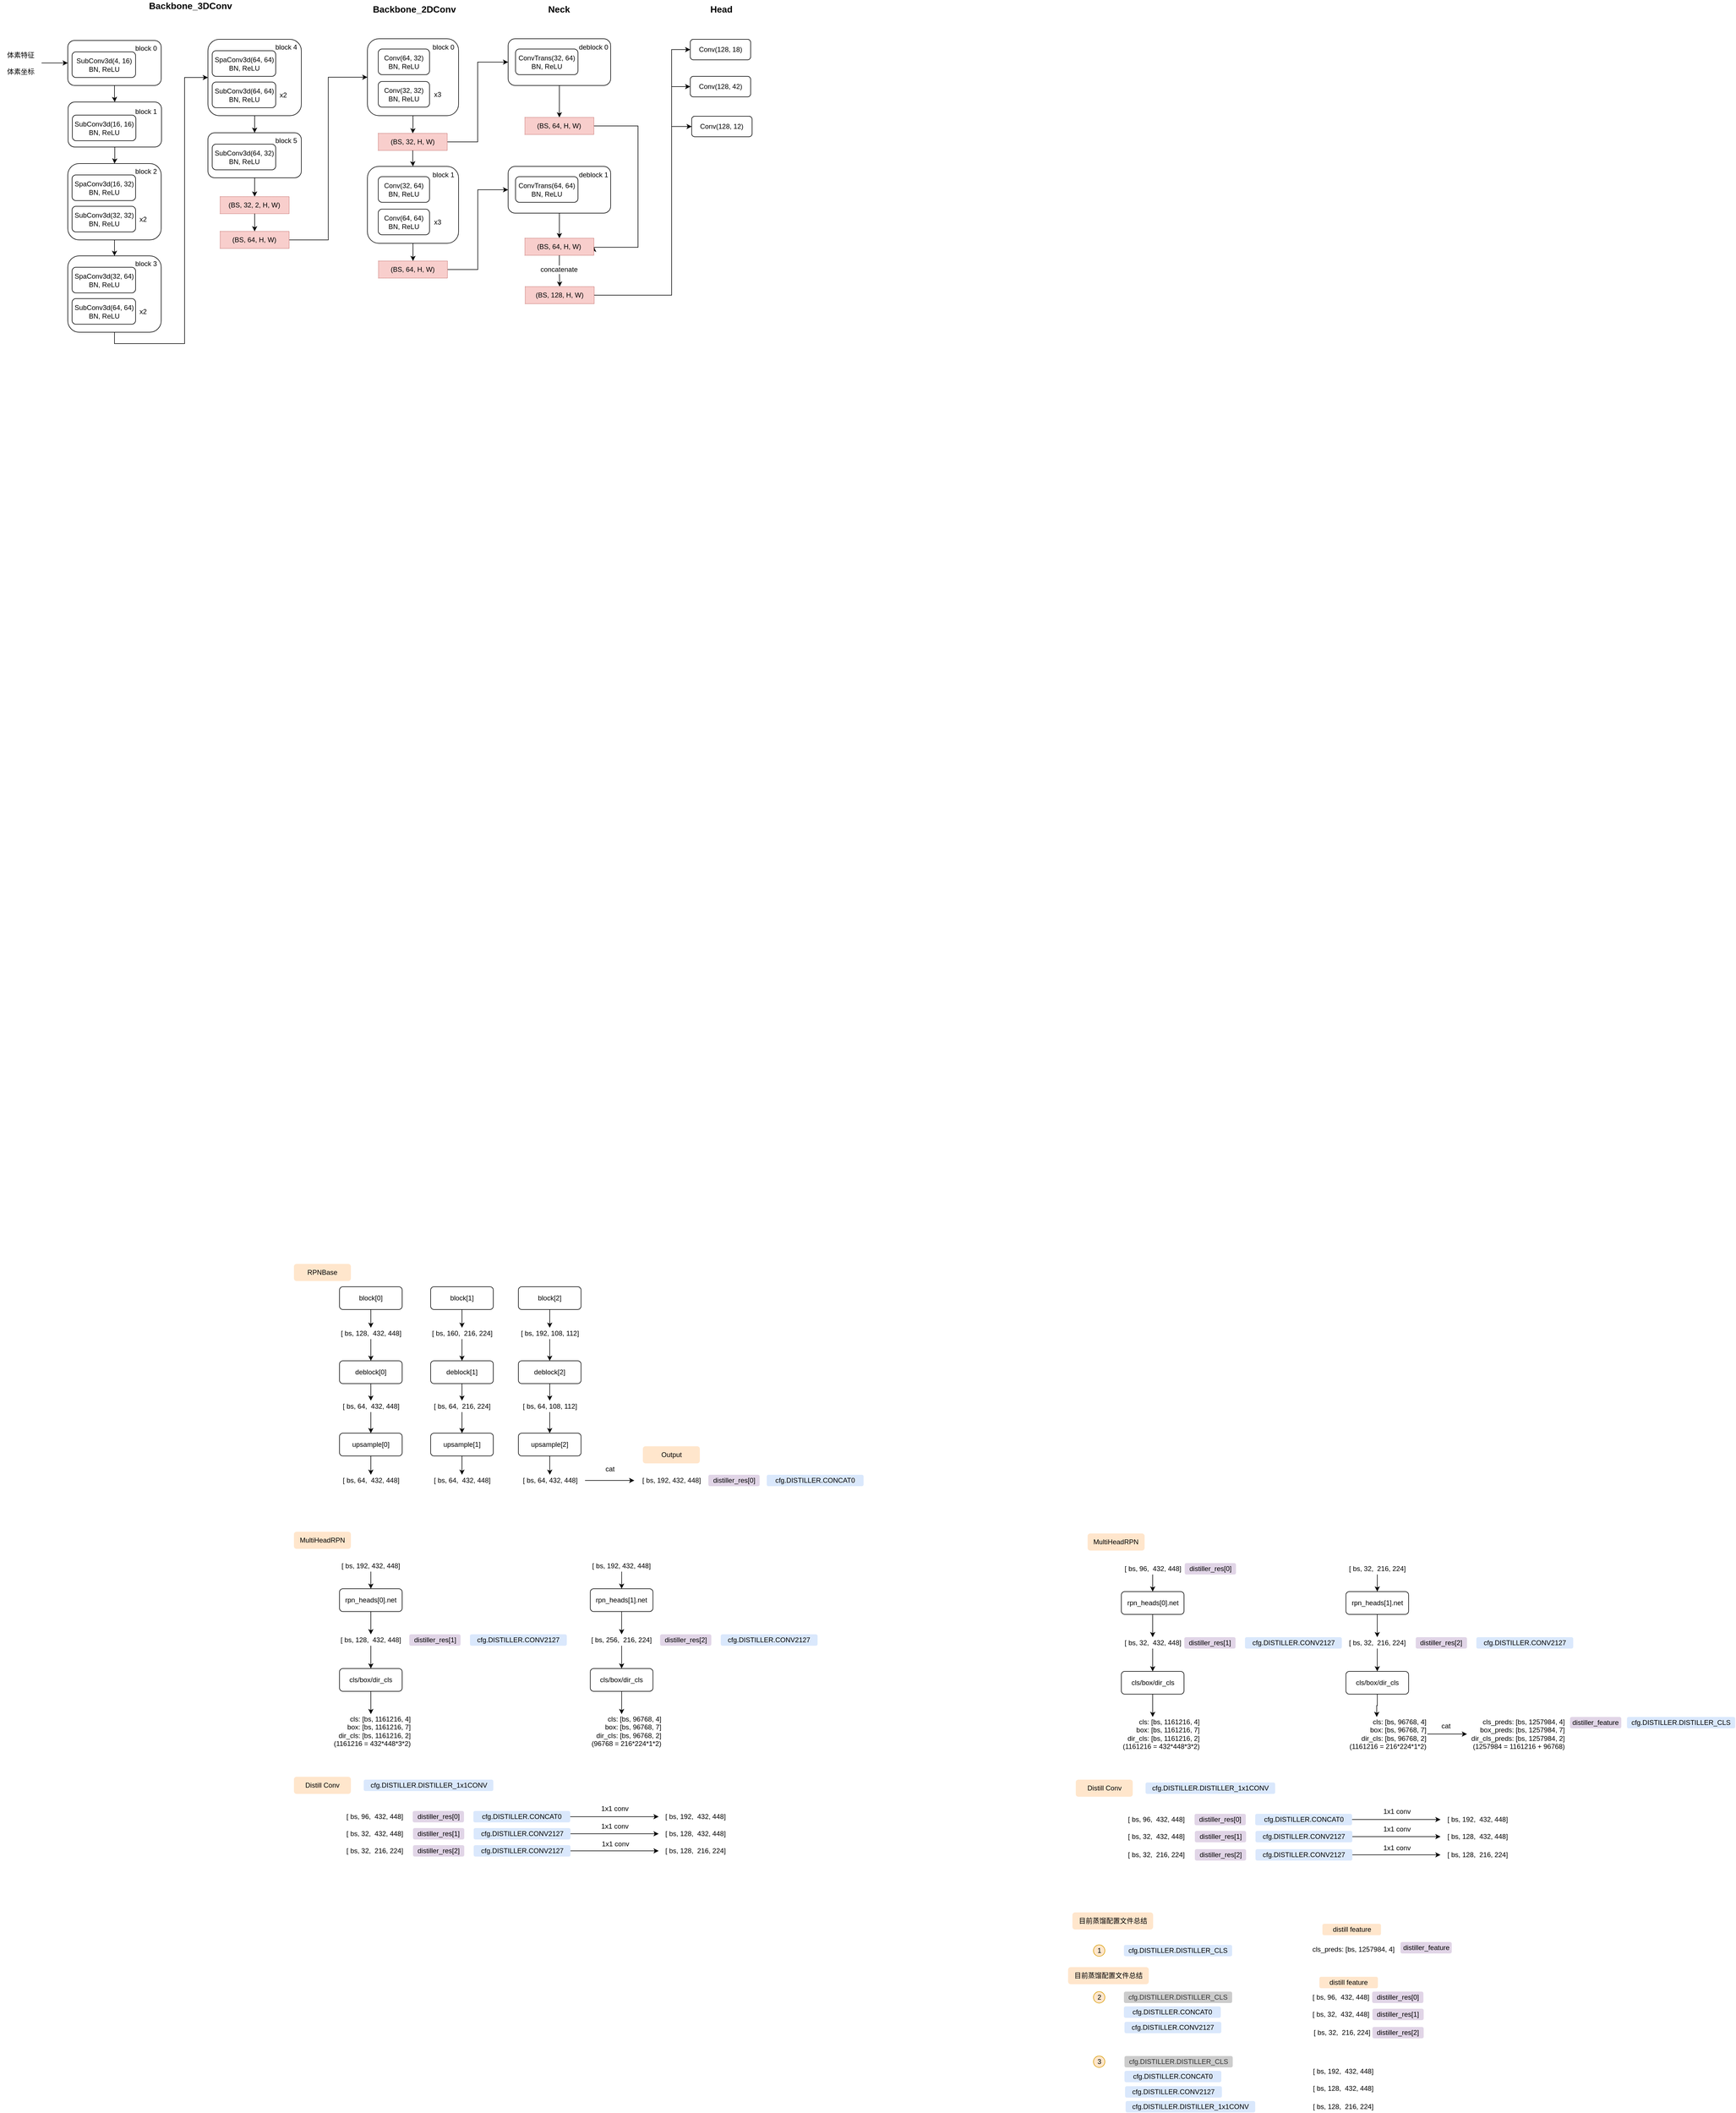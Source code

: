 <mxfile version="15.0.3" type="github">
  <diagram id="I71OE4nxUPz9BCzFAyAM" name="Page-1">
    <mxGraphModel dx="5263" dy="3713" grid="0" gridSize="10" guides="1" tooltips="1" connect="1" arrows="1" fold="1" page="0" pageScale="1" pageWidth="827" pageHeight="1269" background="none" math="0" shadow="0">
      <root>
        <mxCell id="0" />
        <mxCell id="1" parent="0" />
        <mxCell id="FhyLF3LitlM-HpXKTG5y-21" style="edgeStyle=orthogonalEdgeStyle;rounded=0;orthogonalLoop=1;jettySize=auto;html=1;entryX=0.5;entryY=0;entryDx=0;entryDy=0;" parent="1" source="FhyLF3LitlM-HpXKTG5y-1" target="FhyLF3LitlM-HpXKTG5y-4" edge="1">
          <mxGeometry relative="1" as="geometry" />
        </mxCell>
        <mxCell id="FhyLF3LitlM-HpXKTG5y-1" value="block[0]" style="rounded=1;whiteSpace=wrap;html=1;" parent="1" vertex="1">
          <mxGeometry x="-2967" y="-316" width="110" height="40" as="geometry" />
        </mxCell>
        <mxCell id="FhyLF3LitlM-HpXKTG5y-26" style="edgeStyle=orthogonalEdgeStyle;rounded=0;orthogonalLoop=1;jettySize=auto;html=1;entryX=0.5;entryY=0;entryDx=0;entryDy=0;" parent="1" source="FhyLF3LitlM-HpXKTG5y-2" target="FhyLF3LitlM-HpXKTG5y-5" edge="1">
          <mxGeometry relative="1" as="geometry" />
        </mxCell>
        <mxCell id="FhyLF3LitlM-HpXKTG5y-2" value="block[1]" style="rounded=1;whiteSpace=wrap;html=1;" parent="1" vertex="1">
          <mxGeometry x="-2807" y="-316" width="110" height="40" as="geometry" />
        </mxCell>
        <mxCell id="FhyLF3LitlM-HpXKTG5y-31" style="edgeStyle=orthogonalEdgeStyle;rounded=0;orthogonalLoop=1;jettySize=auto;html=1;entryX=0.5;entryY=0;entryDx=0;entryDy=0;" parent="1" source="FhyLF3LitlM-HpXKTG5y-3" target="FhyLF3LitlM-HpXKTG5y-6" edge="1">
          <mxGeometry relative="1" as="geometry" />
        </mxCell>
        <mxCell id="FhyLF3LitlM-HpXKTG5y-3" value="block[2]" style="rounded=1;whiteSpace=wrap;html=1;" parent="1" vertex="1">
          <mxGeometry x="-2653" y="-316" width="110" height="40" as="geometry" />
        </mxCell>
        <mxCell id="FhyLF3LitlM-HpXKTG5y-22" style="edgeStyle=orthogonalEdgeStyle;rounded=0;orthogonalLoop=1;jettySize=auto;html=1;entryX=0.5;entryY=0;entryDx=0;entryDy=0;" parent="1" source="FhyLF3LitlM-HpXKTG5y-4" target="FhyLF3LitlM-HpXKTG5y-8" edge="1">
          <mxGeometry relative="1" as="geometry" />
        </mxCell>
        <mxCell id="FhyLF3LitlM-HpXKTG5y-4" value="[ bs, 128,&amp;nbsp; 432, 448]" style="text;html=1;strokeColor=none;fillColor=none;align=center;verticalAlign=middle;whiteSpace=wrap;rounded=0;" parent="1" vertex="1">
          <mxGeometry x="-3004.5" y="-244" width="185" height="20" as="geometry" />
        </mxCell>
        <mxCell id="FhyLF3LitlM-HpXKTG5y-27" style="edgeStyle=orthogonalEdgeStyle;rounded=0;orthogonalLoop=1;jettySize=auto;html=1;entryX=0.5;entryY=0;entryDx=0;entryDy=0;" parent="1" source="FhyLF3LitlM-HpXKTG5y-5" target="FhyLF3LitlM-HpXKTG5y-9" edge="1">
          <mxGeometry relative="1" as="geometry" />
        </mxCell>
        <mxCell id="FhyLF3LitlM-HpXKTG5y-5" value="[ bs, 160,&amp;nbsp; 216, 224]" style="text;html=1;strokeColor=none;fillColor=none;align=center;verticalAlign=middle;whiteSpace=wrap;rounded=0;" parent="1" vertex="1">
          <mxGeometry x="-2844.5" y="-244" width="185" height="20" as="geometry" />
        </mxCell>
        <mxCell id="FhyLF3LitlM-HpXKTG5y-32" style="edgeStyle=orthogonalEdgeStyle;rounded=0;orthogonalLoop=1;jettySize=auto;html=1;entryX=0.5;entryY=0;entryDx=0;entryDy=0;" parent="1" source="FhyLF3LitlM-HpXKTG5y-6" target="FhyLF3LitlM-HpXKTG5y-10" edge="1">
          <mxGeometry relative="1" as="geometry" />
        </mxCell>
        <mxCell id="FhyLF3LitlM-HpXKTG5y-6" value="[ bs, 192, 108, 112]" style="text;html=1;strokeColor=none;fillColor=none;align=center;verticalAlign=middle;whiteSpace=wrap;rounded=0;" parent="1" vertex="1">
          <mxGeometry x="-2690.5" y="-244" width="185" height="20" as="geometry" />
        </mxCell>
        <mxCell id="FhyLF3LitlM-HpXKTG5y-23" style="edgeStyle=orthogonalEdgeStyle;rounded=0;orthogonalLoop=1;jettySize=auto;html=1;entryX=0.5;entryY=0;entryDx=0;entryDy=0;" parent="1" source="FhyLF3LitlM-HpXKTG5y-8" target="FhyLF3LitlM-HpXKTG5y-11" edge="1">
          <mxGeometry relative="1" as="geometry" />
        </mxCell>
        <mxCell id="FhyLF3LitlM-HpXKTG5y-8" value="deblock[0]" style="rounded=1;whiteSpace=wrap;html=1;" parent="1" vertex="1">
          <mxGeometry x="-2967" y="-186" width="110" height="40" as="geometry" />
        </mxCell>
        <mxCell id="FhyLF3LitlM-HpXKTG5y-28" style="edgeStyle=orthogonalEdgeStyle;rounded=0;orthogonalLoop=1;jettySize=auto;html=1;" parent="1" source="FhyLF3LitlM-HpXKTG5y-9" target="FhyLF3LitlM-HpXKTG5y-12" edge="1">
          <mxGeometry relative="1" as="geometry" />
        </mxCell>
        <mxCell id="FhyLF3LitlM-HpXKTG5y-9" value="deblock[1]" style="rounded=1;whiteSpace=wrap;html=1;" parent="1" vertex="1">
          <mxGeometry x="-2807" y="-186" width="110" height="40" as="geometry" />
        </mxCell>
        <mxCell id="FhyLF3LitlM-HpXKTG5y-33" style="edgeStyle=orthogonalEdgeStyle;rounded=0;orthogonalLoop=1;jettySize=auto;html=1;entryX=0.5;entryY=0;entryDx=0;entryDy=0;" parent="1" source="FhyLF3LitlM-HpXKTG5y-10" target="FhyLF3LitlM-HpXKTG5y-13" edge="1">
          <mxGeometry relative="1" as="geometry" />
        </mxCell>
        <mxCell id="FhyLF3LitlM-HpXKTG5y-10" value="deblock[2]" style="rounded=1;whiteSpace=wrap;html=1;" parent="1" vertex="1">
          <mxGeometry x="-2653" y="-186" width="110" height="40" as="geometry" />
        </mxCell>
        <mxCell id="FhyLF3LitlM-HpXKTG5y-24" style="edgeStyle=orthogonalEdgeStyle;rounded=0;orthogonalLoop=1;jettySize=auto;html=1;entryX=0.5;entryY=0;entryDx=0;entryDy=0;" parent="1" source="FhyLF3LitlM-HpXKTG5y-11" target="FhyLF3LitlM-HpXKTG5y-14" edge="1">
          <mxGeometry relative="1" as="geometry" />
        </mxCell>
        <mxCell id="FhyLF3LitlM-HpXKTG5y-11" value="[ bs, 64,&amp;nbsp; 432, 448]" style="text;html=1;strokeColor=none;fillColor=none;align=center;verticalAlign=middle;whiteSpace=wrap;rounded=0;" parent="1" vertex="1">
          <mxGeometry x="-3004.5" y="-116" width="185" height="20" as="geometry" />
        </mxCell>
        <mxCell id="FhyLF3LitlM-HpXKTG5y-29" style="edgeStyle=orthogonalEdgeStyle;rounded=0;orthogonalLoop=1;jettySize=auto;html=1;entryX=0.5;entryY=0;entryDx=0;entryDy=0;" parent="1" source="FhyLF3LitlM-HpXKTG5y-12" target="FhyLF3LitlM-HpXKTG5y-16" edge="1">
          <mxGeometry relative="1" as="geometry" />
        </mxCell>
        <mxCell id="FhyLF3LitlM-HpXKTG5y-12" value="[ bs, 64,&amp;nbsp; 216, 224]" style="text;html=1;strokeColor=none;fillColor=none;align=center;verticalAlign=middle;whiteSpace=wrap;rounded=0;" parent="1" vertex="1">
          <mxGeometry x="-2844.5" y="-116" width="185" height="20" as="geometry" />
        </mxCell>
        <mxCell id="FhyLF3LitlM-HpXKTG5y-35" style="edgeStyle=orthogonalEdgeStyle;rounded=0;orthogonalLoop=1;jettySize=auto;html=1;entryX=0.5;entryY=0;entryDx=0;entryDy=0;" parent="1" source="FhyLF3LitlM-HpXKTG5y-13" target="FhyLF3LitlM-HpXKTG5y-17" edge="1">
          <mxGeometry relative="1" as="geometry" />
        </mxCell>
        <mxCell id="FhyLF3LitlM-HpXKTG5y-13" value="[ bs, 64, 108, 112]" style="text;html=1;strokeColor=none;fillColor=none;align=center;verticalAlign=middle;whiteSpace=wrap;rounded=0;" parent="1" vertex="1">
          <mxGeometry x="-2690.5" y="-116" width="185" height="20" as="geometry" />
        </mxCell>
        <mxCell id="FhyLF3LitlM-HpXKTG5y-25" style="edgeStyle=orthogonalEdgeStyle;rounded=0;orthogonalLoop=1;jettySize=auto;html=1;entryX=0.5;entryY=0;entryDx=0;entryDy=0;" parent="1" source="FhyLF3LitlM-HpXKTG5y-14" target="FhyLF3LitlM-HpXKTG5y-15" edge="1">
          <mxGeometry relative="1" as="geometry" />
        </mxCell>
        <mxCell id="FhyLF3LitlM-HpXKTG5y-14" value="upsample[0]" style="rounded=1;whiteSpace=wrap;html=1;" parent="1" vertex="1">
          <mxGeometry x="-2967" y="-59" width="110" height="40" as="geometry" />
        </mxCell>
        <mxCell id="FhyLF3LitlM-HpXKTG5y-15" value="[ bs, 64,&amp;nbsp; 432, 448]" style="text;html=1;strokeColor=none;fillColor=none;align=center;verticalAlign=middle;whiteSpace=wrap;rounded=0;" parent="1" vertex="1">
          <mxGeometry x="-3004.5" y="14" width="185" height="20" as="geometry" />
        </mxCell>
        <mxCell id="FhyLF3LitlM-HpXKTG5y-30" style="edgeStyle=orthogonalEdgeStyle;rounded=0;orthogonalLoop=1;jettySize=auto;html=1;entryX=0.5;entryY=0;entryDx=0;entryDy=0;" parent="1" source="FhyLF3LitlM-HpXKTG5y-16" target="FhyLF3LitlM-HpXKTG5y-18" edge="1">
          <mxGeometry relative="1" as="geometry" />
        </mxCell>
        <mxCell id="FhyLF3LitlM-HpXKTG5y-16" value="upsample[1]" style="rounded=1;whiteSpace=wrap;html=1;" parent="1" vertex="1">
          <mxGeometry x="-2807" y="-59" width="110" height="40" as="geometry" />
        </mxCell>
        <mxCell id="FhyLF3LitlM-HpXKTG5y-36" style="edgeStyle=orthogonalEdgeStyle;rounded=0;orthogonalLoop=1;jettySize=auto;html=1;entryX=0.5;entryY=0;entryDx=0;entryDy=0;" parent="1" source="FhyLF3LitlM-HpXKTG5y-17" target="FhyLF3LitlM-HpXKTG5y-19" edge="1">
          <mxGeometry relative="1" as="geometry" />
        </mxCell>
        <mxCell id="FhyLF3LitlM-HpXKTG5y-17" value="upsample[2]" style="rounded=1;whiteSpace=wrap;html=1;" parent="1" vertex="1">
          <mxGeometry x="-2653" y="-59" width="110" height="40" as="geometry" />
        </mxCell>
        <mxCell id="FhyLF3LitlM-HpXKTG5y-18" value="[ bs, 64,&amp;nbsp; 432, 448]" style="text;html=1;strokeColor=none;fillColor=none;align=center;verticalAlign=middle;whiteSpace=wrap;rounded=0;" parent="1" vertex="1">
          <mxGeometry x="-2844.5" y="14" width="185" height="20" as="geometry" />
        </mxCell>
        <mxCell id="FhyLF3LitlM-HpXKTG5y-42" style="edgeStyle=orthogonalEdgeStyle;rounded=0;orthogonalLoop=1;jettySize=auto;html=1;" parent="1" source="FhyLF3LitlM-HpXKTG5y-19" target="FhyLF3LitlM-HpXKTG5y-38" edge="1">
          <mxGeometry relative="1" as="geometry" />
        </mxCell>
        <mxCell id="FhyLF3LitlM-HpXKTG5y-19" value="[ bs, 64, 432, 448]" style="text;html=1;strokeColor=none;fillColor=none;align=center;verticalAlign=middle;whiteSpace=wrap;rounded=0;" parent="1" vertex="1">
          <mxGeometry x="-2659.5" y="14" width="123.5" height="20" as="geometry" />
        </mxCell>
        <mxCell id="FhyLF3LitlM-HpXKTG5y-38" value="[ bs, 192, 432, 448]" style="text;html=1;strokeColor=none;fillColor=none;align=center;verticalAlign=middle;whiteSpace=wrap;rounded=0;" parent="1" vertex="1">
          <mxGeometry x="-2449.5" y="14" width="130" height="20" as="geometry" />
        </mxCell>
        <mxCell id="FhyLF3LitlM-HpXKTG5y-45" value="cat" style="text;html=1;strokeColor=none;fillColor=none;align=center;verticalAlign=middle;whiteSpace=wrap;rounded=0;" parent="1" vertex="1">
          <mxGeometry x="-2527" y="-6" width="70" height="20" as="geometry" />
        </mxCell>
        <mxCell id="FhyLF3LitlM-HpXKTG5y-47" value="RPNBase" style="rounded=1;whiteSpace=wrap;html=1;fillColor=#ffe6cc;strokeColor=none;" parent="1" vertex="1">
          <mxGeometry x="-3047" y="-356" width="100" height="30" as="geometry" />
        </mxCell>
        <mxCell id="FhyLF3LitlM-HpXKTG5y-48" value="Output" style="rounded=1;whiteSpace=wrap;html=1;fillColor=#ffe6cc;strokeColor=none;" parent="1" vertex="1">
          <mxGeometry x="-2434.5" y="-36" width="100" height="30" as="geometry" />
        </mxCell>
        <mxCell id="FhyLF3LitlM-HpXKTG5y-49" value="distiller_res[0]" style="rounded=1;whiteSpace=wrap;html=1;fillColor=#e1d5e7;strokeColor=none;" parent="1" vertex="1">
          <mxGeometry x="-2319.5" y="14" width="90" height="20" as="geometry" />
        </mxCell>
        <mxCell id="FhyLF3LitlM-HpXKTG5y-50" value="MultiHeadRPN" style="rounded=1;whiteSpace=wrap;html=1;fillColor=#ffe6cc;strokeColor=none;" parent="1" vertex="1">
          <mxGeometry x="-3047" y="114" width="100" height="30" as="geometry" />
        </mxCell>
        <mxCell id="FhyLF3LitlM-HpXKTG5y-51" value="cfg.DISTILLER.CONCAT0" style="rounded=1;whiteSpace=wrap;html=1;fillColor=#dae8fc;strokeColor=none;" parent="1" vertex="1">
          <mxGeometry x="-2217" y="14" width="170" height="20" as="geometry" />
        </mxCell>
        <mxCell id="FhyLF3LitlM-HpXKTG5y-59" style="edgeStyle=orthogonalEdgeStyle;rounded=0;orthogonalLoop=1;jettySize=auto;html=1;entryX=0.5;entryY=0;entryDx=0;entryDy=0;" parent="1" source="FhyLF3LitlM-HpXKTG5y-52" target="FhyLF3LitlM-HpXKTG5y-58" edge="1">
          <mxGeometry relative="1" as="geometry" />
        </mxCell>
        <mxCell id="FhyLF3LitlM-HpXKTG5y-52" value="rpn_heads[0].net" style="rounded=1;whiteSpace=wrap;html=1;" parent="1" vertex="1">
          <mxGeometry x="-2967" y="214" width="110" height="40" as="geometry" />
        </mxCell>
        <mxCell id="FhyLF3LitlM-HpXKTG5y-54" style="edgeStyle=orthogonalEdgeStyle;rounded=0;orthogonalLoop=1;jettySize=auto;html=1;entryX=0.5;entryY=0;entryDx=0;entryDy=0;" parent="1" source="FhyLF3LitlM-HpXKTG5y-53" target="FhyLF3LitlM-HpXKTG5y-52" edge="1">
          <mxGeometry relative="1" as="geometry" />
        </mxCell>
        <mxCell id="FhyLF3LitlM-HpXKTG5y-53" value="[ bs, 192, 432, 448]" style="text;html=1;strokeColor=none;fillColor=none;align=center;verticalAlign=middle;whiteSpace=wrap;rounded=0;" parent="1" vertex="1">
          <mxGeometry x="-2977" y="164" width="130" height="20" as="geometry" />
        </mxCell>
        <mxCell id="FhyLF3LitlM-HpXKTG5y-61" style="edgeStyle=orthogonalEdgeStyle;rounded=0;orthogonalLoop=1;jettySize=auto;html=1;" parent="1" source="FhyLF3LitlM-HpXKTG5y-58" target="FhyLF3LitlM-HpXKTG5y-60" edge="1">
          <mxGeometry relative="1" as="geometry" />
        </mxCell>
        <mxCell id="FhyLF3LitlM-HpXKTG5y-58" value="[ bs, 128,&amp;nbsp; 432, 448]" style="text;html=1;strokeColor=none;fillColor=none;align=center;verticalAlign=middle;whiteSpace=wrap;rounded=0;" parent="1" vertex="1">
          <mxGeometry x="-2977" y="294" width="130" height="20" as="geometry" />
        </mxCell>
        <mxCell id="FhyLF3LitlM-HpXKTG5y-63" style="edgeStyle=orthogonalEdgeStyle;rounded=0;orthogonalLoop=1;jettySize=auto;html=1;" parent="1" source="FhyLF3LitlM-HpXKTG5y-60" target="FhyLF3LitlM-HpXKTG5y-62" edge="1">
          <mxGeometry relative="1" as="geometry" />
        </mxCell>
        <mxCell id="FhyLF3LitlM-HpXKTG5y-60" value="cls/box/dir_cls" style="rounded=1;whiteSpace=wrap;html=1;" parent="1" vertex="1">
          <mxGeometry x="-2967" y="354" width="110" height="40" as="geometry" />
        </mxCell>
        <mxCell id="FhyLF3LitlM-HpXKTG5y-62" value="cls: [bs, 1161216, 4]&lt;br&gt;box: [bs, 1161216, 7]&lt;br&gt;dir_cls: [bs, 1161216, 2]&lt;br&gt;(1161216 = 432*448*3*2)" style="text;html=1;strokeColor=none;fillColor=none;align=right;verticalAlign=middle;whiteSpace=wrap;rounded=0;" parent="1" vertex="1">
          <mxGeometry x="-2983.25" y="434" width="142.5" height="60" as="geometry" />
        </mxCell>
        <mxCell id="FhyLF3LitlM-HpXKTG5y-64" value="distiller_res[1]" style="rounded=1;whiteSpace=wrap;html=1;fillColor=#e1d5e7;strokeColor=none;" parent="1" vertex="1">
          <mxGeometry x="-2844.5" y="294" width="90" height="20" as="geometry" />
        </mxCell>
        <mxCell id="FhyLF3LitlM-HpXKTG5y-65" value="cfg.DISTILLER.CONV2127" style="rounded=1;whiteSpace=wrap;html=1;fillColor=#dae8fc;strokeColor=none;" parent="1" vertex="1">
          <mxGeometry x="-2738" y="294" width="170" height="20" as="geometry" />
        </mxCell>
        <mxCell id="FhyLF3LitlM-HpXKTG5y-67" style="edgeStyle=orthogonalEdgeStyle;rounded=0;orthogonalLoop=1;jettySize=auto;html=1;entryX=0.5;entryY=0;entryDx=0;entryDy=0;" parent="1" source="FhyLF3LitlM-HpXKTG5y-68" target="FhyLF3LitlM-HpXKTG5y-72" edge="1">
          <mxGeometry relative="1" as="geometry" />
        </mxCell>
        <mxCell id="FhyLF3LitlM-HpXKTG5y-68" value="rpn_heads[1].net" style="rounded=1;whiteSpace=wrap;html=1;" parent="1" vertex="1">
          <mxGeometry x="-2526.75" y="214" width="110" height="40" as="geometry" />
        </mxCell>
        <mxCell id="FhyLF3LitlM-HpXKTG5y-69" style="edgeStyle=orthogonalEdgeStyle;rounded=0;orthogonalLoop=1;jettySize=auto;html=1;entryX=0.5;entryY=0;entryDx=0;entryDy=0;" parent="1" source="FhyLF3LitlM-HpXKTG5y-70" target="FhyLF3LitlM-HpXKTG5y-68" edge="1">
          <mxGeometry relative="1" as="geometry" />
        </mxCell>
        <mxCell id="FhyLF3LitlM-HpXKTG5y-70" value="[ bs, 192, 432, 448]" style="text;html=1;strokeColor=none;fillColor=none;align=center;verticalAlign=middle;whiteSpace=wrap;rounded=0;" parent="1" vertex="1">
          <mxGeometry x="-2536.75" y="164" width="130" height="20" as="geometry" />
        </mxCell>
        <mxCell id="FhyLF3LitlM-HpXKTG5y-71" style="edgeStyle=orthogonalEdgeStyle;rounded=0;orthogonalLoop=1;jettySize=auto;html=1;" parent="1" source="FhyLF3LitlM-HpXKTG5y-72" target="FhyLF3LitlM-HpXKTG5y-74" edge="1">
          <mxGeometry relative="1" as="geometry" />
        </mxCell>
        <mxCell id="FhyLF3LitlM-HpXKTG5y-72" value="[ bs, 256,&amp;nbsp; 216, 224]" style="text;html=1;strokeColor=none;fillColor=none;align=center;verticalAlign=middle;whiteSpace=wrap;rounded=0;" parent="1" vertex="1">
          <mxGeometry x="-2536.75" y="294" width="130" height="20" as="geometry" />
        </mxCell>
        <mxCell id="FhyLF3LitlM-HpXKTG5y-73" style="edgeStyle=orthogonalEdgeStyle;rounded=0;orthogonalLoop=1;jettySize=auto;html=1;" parent="1" source="FhyLF3LitlM-HpXKTG5y-74" target="FhyLF3LitlM-HpXKTG5y-75" edge="1">
          <mxGeometry relative="1" as="geometry" />
        </mxCell>
        <mxCell id="FhyLF3LitlM-HpXKTG5y-74" value="cls/box/dir_cls" style="rounded=1;whiteSpace=wrap;html=1;" parent="1" vertex="1">
          <mxGeometry x="-2526.75" y="354" width="110" height="40" as="geometry" />
        </mxCell>
        <mxCell id="FhyLF3LitlM-HpXKTG5y-75" value="cls: [bs, 96768, 4]&lt;br&gt;box: [bs, 96768, 7]&lt;br&gt;dir_cls: [bs, 96768, 2]&lt;br&gt;(96768&amp;nbsp;= 216*224*1*2)" style="text;html=1;strokeColor=none;fillColor=none;align=right;verticalAlign=middle;whiteSpace=wrap;rounded=0;" parent="1" vertex="1">
          <mxGeometry x="-2543" y="434" width="142.5" height="60" as="geometry" />
        </mxCell>
        <mxCell id="FhyLF3LitlM-HpXKTG5y-76" value="distiller_res[2]" style="rounded=1;whiteSpace=wrap;html=1;fillColor=#e1d5e7;strokeColor=none;" parent="1" vertex="1">
          <mxGeometry x="-2404.25" y="294" width="90" height="20" as="geometry" />
        </mxCell>
        <mxCell id="FhyLF3LitlM-HpXKTG5y-77" value="cfg.DISTILLER.CONV2127" style="rounded=1;whiteSpace=wrap;html=1;fillColor=#dae8fc;strokeColor=none;" parent="1" vertex="1">
          <mxGeometry x="-2297.75" y="294" width="170" height="20" as="geometry" />
        </mxCell>
        <mxCell id="FhyLF3LitlM-HpXKTG5y-78" value="Distill Conv" style="rounded=1;whiteSpace=wrap;html=1;fillColor=#ffe6cc;strokeColor=none;" parent="1" vertex="1">
          <mxGeometry x="-3047" y="544" width="100" height="30" as="geometry" />
        </mxCell>
        <mxCell id="FhyLF3LitlM-HpXKTG5y-79" value="[ bs, 96,&amp;nbsp; 432, 448]" style="text;html=1;strokeColor=none;fillColor=none;align=center;verticalAlign=middle;whiteSpace=wrap;rounded=0;" parent="1" vertex="1">
          <mxGeometry x="-2970.5" y="604" width="130" height="20" as="geometry" />
        </mxCell>
        <mxCell id="FhyLF3LitlM-HpXKTG5y-80" value="distiller_res[0]" style="rounded=1;whiteSpace=wrap;html=1;fillColor=#e1d5e7;strokeColor=none;" parent="1" vertex="1">
          <mxGeometry x="-2838.5" y="604" width="90" height="20" as="geometry" />
        </mxCell>
        <mxCell id="FhyLF3LitlM-HpXKTG5y-92" style="edgeStyle=orthogonalEdgeStyle;rounded=0;orthogonalLoop=1;jettySize=auto;html=1;" parent="1" source="FhyLF3LitlM-HpXKTG5y-81" target="FhyLF3LitlM-HpXKTG5y-89" edge="1">
          <mxGeometry relative="1" as="geometry" />
        </mxCell>
        <mxCell id="FhyLF3LitlM-HpXKTG5y-81" value="cfg.DISTILLER.CONCAT0" style="rounded=1;whiteSpace=wrap;html=1;fillColor=#dae8fc;strokeColor=none;" parent="1" vertex="1">
          <mxGeometry x="-2732" y="604" width="170" height="20" as="geometry" />
        </mxCell>
        <mxCell id="FhyLF3LitlM-HpXKTG5y-82" value="[ bs, 32,&amp;nbsp; 432, 448]" style="text;html=1;strokeColor=none;fillColor=none;align=center;verticalAlign=middle;whiteSpace=wrap;rounded=0;" parent="1" vertex="1">
          <mxGeometry x="-2970.5" y="634" width="130" height="20" as="geometry" />
        </mxCell>
        <mxCell id="FhyLF3LitlM-HpXKTG5y-83" value="distiller_res[1]" style="rounded=1;whiteSpace=wrap;html=1;fillColor=#e1d5e7;strokeColor=none;" parent="1" vertex="1">
          <mxGeometry x="-2838" y="634" width="90" height="20" as="geometry" />
        </mxCell>
        <mxCell id="FhyLF3LitlM-HpXKTG5y-94" style="edgeStyle=orthogonalEdgeStyle;rounded=0;orthogonalLoop=1;jettySize=auto;html=1;entryX=0;entryY=0.5;entryDx=0;entryDy=0;" parent="1" source="FhyLF3LitlM-HpXKTG5y-84" target="FhyLF3LitlM-HpXKTG5y-90" edge="1">
          <mxGeometry relative="1" as="geometry" />
        </mxCell>
        <mxCell id="FhyLF3LitlM-HpXKTG5y-84" value="cfg.DISTILLER.CONV2127" style="rounded=1;whiteSpace=wrap;html=1;fillColor=#dae8fc;strokeColor=none;" parent="1" vertex="1">
          <mxGeometry x="-2731.5" y="634" width="170" height="20" as="geometry" />
        </mxCell>
        <mxCell id="FhyLF3LitlM-HpXKTG5y-85" value="[ bs, 32,&amp;nbsp; 216, 224]" style="text;html=1;strokeColor=none;fillColor=none;align=center;verticalAlign=middle;whiteSpace=wrap;rounded=0;" parent="1" vertex="1">
          <mxGeometry x="-2970.5" y="664" width="130" height="20" as="geometry" />
        </mxCell>
        <mxCell id="FhyLF3LitlM-HpXKTG5y-86" value="distiller_res[2]" style="rounded=1;whiteSpace=wrap;html=1;fillColor=#e1d5e7;strokeColor=none;" parent="1" vertex="1">
          <mxGeometry x="-2838" y="664" width="90" height="20" as="geometry" />
        </mxCell>
        <mxCell id="FhyLF3LitlM-HpXKTG5y-96" style="edgeStyle=orthogonalEdgeStyle;rounded=0;orthogonalLoop=1;jettySize=auto;html=1;" parent="1" source="FhyLF3LitlM-HpXKTG5y-87" target="FhyLF3LitlM-HpXKTG5y-91" edge="1">
          <mxGeometry relative="1" as="geometry" />
        </mxCell>
        <mxCell id="FhyLF3LitlM-HpXKTG5y-87" value="cfg.DISTILLER.CONV2127" style="rounded=1;whiteSpace=wrap;html=1;fillColor=#dae8fc;strokeColor=none;" parent="1" vertex="1">
          <mxGeometry x="-2731.5" y="664" width="170" height="20" as="geometry" />
        </mxCell>
        <mxCell id="FhyLF3LitlM-HpXKTG5y-88" value="cfg.DISTILLER.DISTILLER_1x1CONV" style="rounded=1;whiteSpace=wrap;html=1;fillColor=#dae8fc;strokeColor=none;" parent="1" vertex="1">
          <mxGeometry x="-2924.5" y="549" width="227.5" height="20" as="geometry" />
        </mxCell>
        <mxCell id="FhyLF3LitlM-HpXKTG5y-89" value="[ bs, 192,&amp;nbsp; 432, 448]" style="text;html=1;strokeColor=none;fillColor=none;align=center;verticalAlign=middle;whiteSpace=wrap;rounded=0;" parent="1" vertex="1">
          <mxGeometry x="-2406.75" y="604" width="130" height="20" as="geometry" />
        </mxCell>
        <mxCell id="FhyLF3LitlM-HpXKTG5y-90" value="[ bs, 128,&amp;nbsp; 432, 448]" style="text;html=1;strokeColor=none;fillColor=none;align=center;verticalAlign=middle;whiteSpace=wrap;rounded=0;" parent="1" vertex="1">
          <mxGeometry x="-2406.75" y="634" width="130" height="20" as="geometry" />
        </mxCell>
        <mxCell id="FhyLF3LitlM-HpXKTG5y-91" value="[ bs, 128,&amp;nbsp; 216, 224]" style="text;html=1;strokeColor=none;fillColor=none;align=center;verticalAlign=middle;whiteSpace=wrap;rounded=0;" parent="1" vertex="1">
          <mxGeometry x="-2406.75" y="664" width="130" height="20" as="geometry" />
        </mxCell>
        <mxCell id="FhyLF3LitlM-HpXKTG5y-93" value="1x1 conv" style="text;html=1;align=center;verticalAlign=middle;resizable=0;points=[];autosize=1;" parent="1" vertex="1">
          <mxGeometry x="-2514" y="590" width="60" height="20" as="geometry" />
        </mxCell>
        <mxCell id="FhyLF3LitlM-HpXKTG5y-95" value="1x1 conv" style="text;html=1;align=center;verticalAlign=middle;resizable=0;points=[];autosize=1;" parent="1" vertex="1">
          <mxGeometry x="-2514" y="621" width="60" height="20" as="geometry" />
        </mxCell>
        <mxCell id="FhyLF3LitlM-HpXKTG5y-97" value="1x1 conv" style="text;html=1;align=center;verticalAlign=middle;resizable=0;points=[];autosize=1;" parent="1" vertex="1">
          <mxGeometry x="-2513.5" y="652" width="60" height="20" as="geometry" />
        </mxCell>
        <mxCell id="kvF764m4aDOCM0IPjxB_-1" value="MultiHeadRPN" style="rounded=1;whiteSpace=wrap;html=1;fillColor=#ffe6cc;strokeColor=none;" parent="1" vertex="1">
          <mxGeometry x="-1653.68" y="117" width="100" height="30" as="geometry" />
        </mxCell>
        <mxCell id="kvF764m4aDOCM0IPjxB_-2" style="edgeStyle=orthogonalEdgeStyle;rounded=0;orthogonalLoop=1;jettySize=auto;html=1;entryX=0.5;entryY=0;entryDx=0;entryDy=0;" parent="1" source="kvF764m4aDOCM0IPjxB_-3" target="kvF764m4aDOCM0IPjxB_-7" edge="1">
          <mxGeometry relative="1" as="geometry" />
        </mxCell>
        <mxCell id="kvF764m4aDOCM0IPjxB_-3" value="rpn_heads[0].net" style="rounded=1;whiteSpace=wrap;html=1;" parent="1" vertex="1">
          <mxGeometry x="-1594.5" y="219" width="110" height="40" as="geometry" />
        </mxCell>
        <mxCell id="kvF764m4aDOCM0IPjxB_-4" style="edgeStyle=orthogonalEdgeStyle;rounded=0;orthogonalLoop=1;jettySize=auto;html=1;entryX=0.5;entryY=0;entryDx=0;entryDy=0;" parent="1" source="kvF764m4aDOCM0IPjxB_-5" target="kvF764m4aDOCM0IPjxB_-3" edge="1">
          <mxGeometry relative="1" as="geometry" />
        </mxCell>
        <mxCell id="kvF764m4aDOCM0IPjxB_-5" value="[ bs, 96,&amp;nbsp; 432, 448]" style="text;html=1;strokeColor=none;fillColor=none;align=center;verticalAlign=middle;whiteSpace=wrap;rounded=0;" parent="1" vertex="1">
          <mxGeometry x="-1604.5" y="169" width="130" height="20" as="geometry" />
        </mxCell>
        <mxCell id="kvF764m4aDOCM0IPjxB_-6" style="edgeStyle=orthogonalEdgeStyle;rounded=0;orthogonalLoop=1;jettySize=auto;html=1;" parent="1" source="kvF764m4aDOCM0IPjxB_-7" target="kvF764m4aDOCM0IPjxB_-9" edge="1">
          <mxGeometry relative="1" as="geometry" />
        </mxCell>
        <mxCell id="kvF764m4aDOCM0IPjxB_-7" value="[ bs, 32,&amp;nbsp; 432, 448]" style="text;html=1;strokeColor=none;fillColor=none;align=center;verticalAlign=middle;whiteSpace=wrap;rounded=0;" parent="1" vertex="1">
          <mxGeometry x="-1604.5" y="299" width="130" height="20" as="geometry" />
        </mxCell>
        <mxCell id="kvF764m4aDOCM0IPjxB_-8" style="edgeStyle=orthogonalEdgeStyle;rounded=0;orthogonalLoop=1;jettySize=auto;html=1;" parent="1" source="kvF764m4aDOCM0IPjxB_-9" target="kvF764m4aDOCM0IPjxB_-10" edge="1">
          <mxGeometry relative="1" as="geometry" />
        </mxCell>
        <mxCell id="kvF764m4aDOCM0IPjxB_-9" value="cls/box/dir_cls" style="rounded=1;whiteSpace=wrap;html=1;" parent="1" vertex="1">
          <mxGeometry x="-1594.5" y="359" width="110" height="40" as="geometry" />
        </mxCell>
        <mxCell id="kvF764m4aDOCM0IPjxB_-10" value="cls: [bs, 1161216, 4]&lt;br style=&quot;font-size: 12px;&quot;&gt;box: [bs, 1161216, 7]&lt;br style=&quot;font-size: 12px;&quot;&gt;dir_cls: [bs, 1161216, 2]&lt;br style=&quot;font-size: 12px;&quot;&gt;(1161216 = 432*448*3*2)" style="text;html=1;strokeColor=none;fillColor=none;align=right;verticalAlign=middle;whiteSpace=wrap;rounded=0;fontSize=12;" parent="1" vertex="1">
          <mxGeometry x="-1623.44" y="439" width="167.88" height="60" as="geometry" />
        </mxCell>
        <mxCell id="kvF764m4aDOCM0IPjxB_-11" value="distiller_res[1]" style="rounded=1;whiteSpace=wrap;html=1;fillColor=#e1d5e7;strokeColor=none;" parent="1" vertex="1">
          <mxGeometry x="-1484" y="299" width="90" height="20" as="geometry" />
        </mxCell>
        <mxCell id="kvF764m4aDOCM0IPjxB_-12" value="cfg.DISTILLER.CONV2127" style="rounded=1;whiteSpace=wrap;html=1;fillColor=#dae8fc;strokeColor=none;" parent="1" vertex="1">
          <mxGeometry x="-1377.5" y="299" width="170" height="20" as="geometry" />
        </mxCell>
        <mxCell id="kvF764m4aDOCM0IPjxB_-13" style="edgeStyle=orthogonalEdgeStyle;rounded=0;orthogonalLoop=1;jettySize=auto;html=1;entryX=0.5;entryY=0;entryDx=0;entryDy=0;" parent="1" source="kvF764m4aDOCM0IPjxB_-14" target="kvF764m4aDOCM0IPjxB_-18" edge="1">
          <mxGeometry relative="1" as="geometry" />
        </mxCell>
        <mxCell id="kvF764m4aDOCM0IPjxB_-14" value="rpn_heads[1].net" style="rounded=1;whiteSpace=wrap;html=1;" parent="1" vertex="1">
          <mxGeometry x="-1200.25" y="219" width="110" height="40" as="geometry" />
        </mxCell>
        <mxCell id="kvF764m4aDOCM0IPjxB_-15" style="edgeStyle=orthogonalEdgeStyle;rounded=0;orthogonalLoop=1;jettySize=auto;html=1;entryX=0.5;entryY=0;entryDx=0;entryDy=0;" parent="1" source="kvF764m4aDOCM0IPjxB_-16" target="kvF764m4aDOCM0IPjxB_-14" edge="1">
          <mxGeometry relative="1" as="geometry" />
        </mxCell>
        <mxCell id="kvF764m4aDOCM0IPjxB_-16" value="[ bs, 32,&amp;nbsp; 216, 224]" style="text;html=1;strokeColor=none;fillColor=none;align=center;verticalAlign=middle;whiteSpace=wrap;rounded=0;" parent="1" vertex="1">
          <mxGeometry x="-1210.25" y="169" width="130" height="20" as="geometry" />
        </mxCell>
        <mxCell id="kvF764m4aDOCM0IPjxB_-17" style="edgeStyle=orthogonalEdgeStyle;rounded=0;orthogonalLoop=1;jettySize=auto;html=1;" parent="1" source="kvF764m4aDOCM0IPjxB_-18" target="kvF764m4aDOCM0IPjxB_-20" edge="1">
          <mxGeometry relative="1" as="geometry" />
        </mxCell>
        <mxCell id="kvF764m4aDOCM0IPjxB_-18" value="[ bs, 32,&amp;nbsp; 216, 224]" style="text;html=1;strokeColor=none;fillColor=none;align=center;verticalAlign=middle;whiteSpace=wrap;rounded=0;" parent="1" vertex="1">
          <mxGeometry x="-1210.25" y="299" width="130" height="20" as="geometry" />
        </mxCell>
        <mxCell id="kvF764m4aDOCM0IPjxB_-19" style="edgeStyle=orthogonalEdgeStyle;rounded=0;orthogonalLoop=1;jettySize=auto;html=1;" parent="1" source="kvF764m4aDOCM0IPjxB_-20" target="kvF764m4aDOCM0IPjxB_-22" edge="1">
          <mxGeometry relative="1" as="geometry" />
        </mxCell>
        <mxCell id="kvF764m4aDOCM0IPjxB_-20" value="cls/box/dir_cls" style="rounded=1;whiteSpace=wrap;html=1;" parent="1" vertex="1">
          <mxGeometry x="-1200.25" y="359" width="110" height="40" as="geometry" />
        </mxCell>
        <mxCell id="kvF764m4aDOCM0IPjxB_-21" style="edgeStyle=orthogonalEdgeStyle;rounded=0;orthogonalLoop=1;jettySize=auto;html=1;fontSize=14;" parent="1" source="kvF764m4aDOCM0IPjxB_-22" target="kvF764m4aDOCM0IPjxB_-45" edge="1">
          <mxGeometry relative="1" as="geometry" />
        </mxCell>
        <mxCell id="kvF764m4aDOCM0IPjxB_-22" value="cls: [bs, 96768, 4]&lt;br style=&quot;font-size: 12px;&quot;&gt;box: [bs, 96768, 7]&lt;br style=&quot;font-size: 12px;&quot;&gt;dir_cls: [bs, 96768, 2]&lt;br style=&quot;font-size: 12px;&quot;&gt;(1161216 = 216*224*1*2)" style="text;html=1;strokeColor=none;fillColor=none;align=right;verticalAlign=middle;whiteSpace=wrap;rounded=0;fontSize=12;" parent="1" vertex="1">
          <mxGeometry x="-1235" y="439" width="177.63" height="60" as="geometry" />
        </mxCell>
        <mxCell id="kvF764m4aDOCM0IPjxB_-23" value="distiller_res[2]" style="rounded=1;whiteSpace=wrap;html=1;fillColor=#e1d5e7;strokeColor=none;" parent="1" vertex="1">
          <mxGeometry x="-1077.75" y="299" width="90" height="20" as="geometry" />
        </mxCell>
        <mxCell id="kvF764m4aDOCM0IPjxB_-24" value="cfg.DISTILLER.CONV2127" style="rounded=1;whiteSpace=wrap;html=1;fillColor=#dae8fc;strokeColor=none;" parent="1" vertex="1">
          <mxGeometry x="-971.25" y="299" width="170" height="20" as="geometry" />
        </mxCell>
        <mxCell id="kvF764m4aDOCM0IPjxB_-25" value="Distill Conv" style="rounded=1;whiteSpace=wrap;html=1;fillColor=#ffe6cc;strokeColor=none;" parent="1" vertex="1">
          <mxGeometry x="-1674.5" y="549" width="100" height="30" as="geometry" />
        </mxCell>
        <mxCell id="kvF764m4aDOCM0IPjxB_-26" value="[ bs, 96,&amp;nbsp; 432, 448]" style="text;html=1;strokeColor=none;fillColor=none;align=center;verticalAlign=middle;whiteSpace=wrap;rounded=0;" parent="1" vertex="1">
          <mxGeometry x="-1598" y="609" width="130" height="20" as="geometry" />
        </mxCell>
        <mxCell id="kvF764m4aDOCM0IPjxB_-27" value="distiller_res[0]" style="rounded=1;whiteSpace=wrap;html=1;fillColor=#e1d5e7;strokeColor=none;" parent="1" vertex="1">
          <mxGeometry x="-1466" y="609" width="90" height="20" as="geometry" />
        </mxCell>
        <mxCell id="kvF764m4aDOCM0IPjxB_-28" style="edgeStyle=orthogonalEdgeStyle;rounded=0;orthogonalLoop=1;jettySize=auto;html=1;" parent="1" source="kvF764m4aDOCM0IPjxB_-29" target="kvF764m4aDOCM0IPjxB_-35" edge="1">
          <mxGeometry relative="1" as="geometry" />
        </mxCell>
        <mxCell id="kvF764m4aDOCM0IPjxB_-29" value="cfg.DISTILLER.CONCAT0" style="rounded=1;whiteSpace=wrap;html=1;fillColor=#dae8fc;strokeColor=none;" parent="1" vertex="1">
          <mxGeometry x="-1359.5" y="609" width="170" height="20" as="geometry" />
        </mxCell>
        <mxCell id="kvF764m4aDOCM0IPjxB_-30" value="[ bs, 32,&amp;nbsp; 432, 448]" style="text;html=1;strokeColor=none;fillColor=none;align=center;verticalAlign=middle;whiteSpace=wrap;rounded=0;" parent="1" vertex="1">
          <mxGeometry x="-1598" y="639" width="130" height="20" as="geometry" />
        </mxCell>
        <mxCell id="kvF764m4aDOCM0IPjxB_-31" value="distiller_res[1]" style="rounded=1;whiteSpace=wrap;html=1;fillColor=#e1d5e7;strokeColor=none;" parent="1" vertex="1">
          <mxGeometry x="-1465.5" y="639" width="90" height="20" as="geometry" />
        </mxCell>
        <mxCell id="kvF764m4aDOCM0IPjxB_-32" style="edgeStyle=orthogonalEdgeStyle;rounded=0;orthogonalLoop=1;jettySize=auto;html=1;entryX=0;entryY=0.5;entryDx=0;entryDy=0;" parent="1" source="kvF764m4aDOCM0IPjxB_-33" target="kvF764m4aDOCM0IPjxB_-36" edge="1">
          <mxGeometry relative="1" as="geometry" />
        </mxCell>
        <mxCell id="kvF764m4aDOCM0IPjxB_-33" value="cfg.DISTILLER.CONV2127" style="rounded=1;whiteSpace=wrap;html=1;fillColor=#dae8fc;strokeColor=none;" parent="1" vertex="1">
          <mxGeometry x="-1359" y="639" width="170" height="20" as="geometry" />
        </mxCell>
        <mxCell id="kvF764m4aDOCM0IPjxB_-34" value="cfg.DISTILLER.DISTILLER_1x1CONV" style="rounded=1;whiteSpace=wrap;html=1;fillColor=#dae8fc;strokeColor=none;" parent="1" vertex="1">
          <mxGeometry x="-1552" y="554" width="227.5" height="20" as="geometry" />
        </mxCell>
        <mxCell id="kvF764m4aDOCM0IPjxB_-35" value="[ bs, 192,&amp;nbsp; 432, 448]" style="text;html=1;strokeColor=none;fillColor=none;align=center;verticalAlign=middle;whiteSpace=wrap;rounded=0;" parent="1" vertex="1">
          <mxGeometry x="-1034.25" y="609" width="130" height="20" as="geometry" />
        </mxCell>
        <mxCell id="kvF764m4aDOCM0IPjxB_-36" value="[ bs, 128,&amp;nbsp; 432, 448]" style="text;html=1;strokeColor=none;fillColor=none;align=center;verticalAlign=middle;whiteSpace=wrap;rounded=0;" parent="1" vertex="1">
          <mxGeometry x="-1034.25" y="639" width="130" height="20" as="geometry" />
        </mxCell>
        <mxCell id="kvF764m4aDOCM0IPjxB_-37" value="1x1 conv" style="text;html=1;align=center;verticalAlign=middle;resizable=0;points=[];autosize=1;" parent="1" vertex="1">
          <mxGeometry x="-1141.5" y="595" width="60" height="20" as="geometry" />
        </mxCell>
        <mxCell id="kvF764m4aDOCM0IPjxB_-38" value="1x1 conv" style="text;html=1;align=center;verticalAlign=middle;resizable=0;points=[];autosize=1;" parent="1" vertex="1">
          <mxGeometry x="-1141.5" y="626" width="60" height="20" as="geometry" />
        </mxCell>
        <mxCell id="kvF764m4aDOCM0IPjxB_-39" value="[ bs, 32,&amp;nbsp; 216, 224]" style="text;html=1;strokeColor=none;fillColor=none;align=center;verticalAlign=middle;whiteSpace=wrap;rounded=0;" parent="1" vertex="1">
          <mxGeometry x="-1598" y="671" width="130" height="20" as="geometry" />
        </mxCell>
        <mxCell id="kvF764m4aDOCM0IPjxB_-40" value="distiller_res[2]" style="rounded=1;whiteSpace=wrap;html=1;fillColor=#e1d5e7;strokeColor=none;" parent="1" vertex="1">
          <mxGeometry x="-1465.5" y="671" width="90" height="20" as="geometry" />
        </mxCell>
        <mxCell id="kvF764m4aDOCM0IPjxB_-41" style="edgeStyle=orthogonalEdgeStyle;rounded=0;orthogonalLoop=1;jettySize=auto;html=1;" parent="1" source="kvF764m4aDOCM0IPjxB_-42" target="kvF764m4aDOCM0IPjxB_-43" edge="1">
          <mxGeometry relative="1" as="geometry" />
        </mxCell>
        <mxCell id="kvF764m4aDOCM0IPjxB_-42" value="cfg.DISTILLER.CONV2127" style="rounded=1;whiteSpace=wrap;html=1;fillColor=#dae8fc;strokeColor=none;" parent="1" vertex="1">
          <mxGeometry x="-1359" y="671" width="170" height="20" as="geometry" />
        </mxCell>
        <mxCell id="kvF764m4aDOCM0IPjxB_-43" value="[ bs, 128,&amp;nbsp; 216, 224]" style="text;html=1;strokeColor=none;fillColor=none;align=center;verticalAlign=middle;whiteSpace=wrap;rounded=0;" parent="1" vertex="1">
          <mxGeometry x="-1034.25" y="671" width="130" height="20" as="geometry" />
        </mxCell>
        <mxCell id="kvF764m4aDOCM0IPjxB_-44" value="1x1 conv" style="text;html=1;align=center;verticalAlign=middle;resizable=0;points=[];autosize=1;" parent="1" vertex="1">
          <mxGeometry x="-1141" y="659" width="60" height="20" as="geometry" />
        </mxCell>
        <mxCell id="kvF764m4aDOCM0IPjxB_-45" value="cls_preds: [bs, 1257984, 4]&lt;br style=&quot;font-size: 12px;&quot;&gt;box_preds: [bs, 1257984, 7]&lt;br style=&quot;font-size: 12px;&quot;&gt;dir_cls_preds: [bs, 1257984, 2]&lt;br style=&quot;font-size: 12px;&quot;&gt;(1257984&amp;nbsp;= 1161216 + 96768)" style="text;html=1;strokeColor=none;fillColor=none;align=right;verticalAlign=middle;whiteSpace=wrap;rounded=0;fontSize=12;" parent="1" vertex="1">
          <mxGeometry x="-987.75" y="439" width="174" height="60" as="geometry" />
        </mxCell>
        <mxCell id="kvF764m4aDOCM0IPjxB_-46" value="cat" style="text;html=1;align=center;verticalAlign=middle;resizable=0;points=[];autosize=1;strokeColor=none;fontSize=12;" parent="1" vertex="1">
          <mxGeometry x="-1039.87" y="445" width="30" height="20" as="geometry" />
        </mxCell>
        <mxCell id="kvF764m4aDOCM0IPjxB_-47" value="distiller_feature" style="rounded=1;whiteSpace=wrap;html=1;fillColor=#e1d5e7;strokeColor=none;" parent="1" vertex="1">
          <mxGeometry x="-806.87" y="439" width="90" height="20" as="geometry" />
        </mxCell>
        <mxCell id="kvF764m4aDOCM0IPjxB_-48" value="cfg.DISTILLER.DISTILLER_CLS" style="rounded=1;whiteSpace=wrap;html=1;fillColor=#dae8fc;strokeColor=none;" parent="1" vertex="1">
          <mxGeometry x="-706.87" y="439" width="190" height="20" as="geometry" />
        </mxCell>
        <mxCell id="kvF764m4aDOCM0IPjxB_-49" value="目前蒸馏配置文件总结" style="rounded=1;whiteSpace=wrap;html=1;fillColor=#ffe6cc;strokeColor=none;" parent="1" vertex="1">
          <mxGeometry x="-1680.36" y="782" width="141.63" height="30" as="geometry" />
        </mxCell>
        <mxCell id="kvF764m4aDOCM0IPjxB_-50" value="distiller_feature" style="rounded=1;whiteSpace=wrap;html=1;fillColor=#e1d5e7;strokeColor=none;" parent="1" vertex="1">
          <mxGeometry x="-1104.5" y="834" width="90" height="20" as="geometry" />
        </mxCell>
        <mxCell id="kvF764m4aDOCM0IPjxB_-51" value="cfg.DISTILLER.CONCAT0" style="rounded=1;whiteSpace=wrap;html=1;fillColor=#dae8fc;strokeColor=none;" parent="1" vertex="1">
          <mxGeometry x="-1589.99" y="947" width="170" height="20" as="geometry" />
        </mxCell>
        <mxCell id="kvF764m4aDOCM0IPjxB_-52" value="cfg.DISTILLER.DISTILLER_CLS" style="rounded=1;whiteSpace=wrap;html=1;fillColor=#dae8fc;strokeColor=none;" parent="1" vertex="1">
          <mxGeometry x="-1589.99" y="839" width="190" height="20" as="geometry" />
        </mxCell>
        <mxCell id="kvF764m4aDOCM0IPjxB_-53" value="cfg.DISTILLER.DISTILLER_CLS" style="rounded=1;whiteSpace=wrap;html=1;fontColor=#333333;strokeColor=none;fillColor=#CCCCCC;" parent="1" vertex="1">
          <mxGeometry x="-1589.99" y="921" width="190" height="20" as="geometry" />
        </mxCell>
        <mxCell id="kvF764m4aDOCM0IPjxB_-54" value="cfg.DISTILLER.CONV2127" style="rounded=1;whiteSpace=wrap;html=1;fillColor=#dae8fc;strokeColor=none;" parent="1" vertex="1">
          <mxGeometry x="-1588.99" y="974" width="170" height="20" as="geometry" />
        </mxCell>
        <mxCell id="kvF764m4aDOCM0IPjxB_-55" value="[ bs, 96,&amp;nbsp; 432, 448]" style="text;html=1;strokeColor=none;fillColor=none;align=center;verticalAlign=middle;whiteSpace=wrap;rounded=0;" parent="1" vertex="1">
          <mxGeometry x="-1274.12" y="921" width="130" height="20" as="geometry" />
        </mxCell>
        <mxCell id="kvF764m4aDOCM0IPjxB_-56" value="[ bs, 32,&amp;nbsp; 432, 448]" style="text;html=1;strokeColor=none;fillColor=none;align=center;verticalAlign=middle;whiteSpace=wrap;rounded=0;" parent="1" vertex="1">
          <mxGeometry x="-1274.12" y="951" width="130" height="20" as="geometry" />
        </mxCell>
        <mxCell id="kvF764m4aDOCM0IPjxB_-57" value="[ bs, 32,&amp;nbsp; 216, 224]" style="text;html=1;strokeColor=none;fillColor=none;align=center;verticalAlign=middle;whiteSpace=wrap;rounded=0;" parent="1" vertex="1">
          <mxGeometry x="-1272.49" y="983" width="130" height="20" as="geometry" />
        </mxCell>
        <mxCell id="kvF764m4aDOCM0IPjxB_-58" value="distiller_res[0]" style="rounded=1;whiteSpace=wrap;html=1;fillColor=#e1d5e7;strokeColor=none;" parent="1" vertex="1">
          <mxGeometry x="-1154.25" y="921" width="90" height="20" as="geometry" />
        </mxCell>
        <mxCell id="kvF764m4aDOCM0IPjxB_-59" value="distiller_res[1]" style="rounded=1;whiteSpace=wrap;html=1;fillColor=#e1d5e7;strokeColor=none;" parent="1" vertex="1">
          <mxGeometry x="-1153.75" y="951" width="90" height="20" as="geometry" />
        </mxCell>
        <mxCell id="kvF764m4aDOCM0IPjxB_-60" value="distiller_res[2]" style="rounded=1;whiteSpace=wrap;html=1;fillColor=#e1d5e7;strokeColor=none;" parent="1" vertex="1">
          <mxGeometry x="-1153.75" y="983" width="90" height="20" as="geometry" />
        </mxCell>
        <mxCell id="kvF764m4aDOCM0IPjxB_-61" value="distill feature" style="rounded=1;whiteSpace=wrap;html=1;fillColor=#ffe6cc;strokeColor=none;" parent="1" vertex="1">
          <mxGeometry x="-1241.48" y="802" width="102.75" height="20" as="geometry" />
        </mxCell>
        <mxCell id="kvF764m4aDOCM0IPjxB_-62" value="cfg.DISTILLER.CONCAT0" style="rounded=1;whiteSpace=wrap;html=1;fillColor=#dae8fc;strokeColor=none;" parent="1" vertex="1">
          <mxGeometry x="-1588.99" y="1060" width="170" height="20" as="geometry" />
        </mxCell>
        <mxCell id="kvF764m4aDOCM0IPjxB_-63" value="cfg.DISTILLER.DISTILLER_CLS" style="rounded=1;whiteSpace=wrap;html=1;fontColor=#333333;strokeColor=none;fillColor=#CCCCCC;" parent="1" vertex="1">
          <mxGeometry x="-1588.99" y="1034" width="190" height="20" as="geometry" />
        </mxCell>
        <mxCell id="kvF764m4aDOCM0IPjxB_-64" value="cfg.DISTILLER.CONV2127" style="rounded=1;whiteSpace=wrap;html=1;fillColor=#dae8fc;strokeColor=none;" parent="1" vertex="1">
          <mxGeometry x="-1587.99" y="1087" width="170" height="20" as="geometry" />
        </mxCell>
        <mxCell id="kvF764m4aDOCM0IPjxB_-65" value="cfg.DISTILLER.DISTILLER_1x1CONV" style="rounded=1;whiteSpace=wrap;html=1;fillColor=#dae8fc;strokeColor=none;" parent="1" vertex="1">
          <mxGeometry x="-1587" y="1113" width="227.5" height="20" as="geometry" />
        </mxCell>
        <mxCell id="kvF764m4aDOCM0IPjxB_-66" value="[ bs, 192,&amp;nbsp; 432, 448]" style="text;html=1;strokeColor=none;fillColor=none;align=center;verticalAlign=middle;whiteSpace=wrap;rounded=0;" parent="1" vertex="1">
          <mxGeometry x="-1270.11" y="1051" width="130" height="20" as="geometry" />
        </mxCell>
        <mxCell id="kvF764m4aDOCM0IPjxB_-67" value="[ bs, 128,&amp;nbsp; 432, 448]" style="text;html=1;strokeColor=none;fillColor=none;align=center;verticalAlign=middle;whiteSpace=wrap;rounded=0;" parent="1" vertex="1">
          <mxGeometry x="-1270.11" y="1081" width="130" height="20" as="geometry" />
        </mxCell>
        <mxCell id="kvF764m4aDOCM0IPjxB_-68" value="[ bs, 128,&amp;nbsp; 216, 224]" style="text;html=1;strokeColor=none;fillColor=none;align=center;verticalAlign=middle;whiteSpace=wrap;rounded=0;" parent="1" vertex="1">
          <mxGeometry x="-1270.11" y="1113" width="130" height="20" as="geometry" />
        </mxCell>
        <mxCell id="kvF764m4aDOCM0IPjxB_-69" value="1" style="ellipse;whiteSpace=wrap;html=1;aspect=fixed;fontSize=12;strokeWidth=1;fillColor=#ffe6cc;strokeColor=#d79b00;" parent="1" vertex="1">
          <mxGeometry x="-1643.44" y="839" width="20" height="20" as="geometry" />
        </mxCell>
        <mxCell id="kvF764m4aDOCM0IPjxB_-70" value="2" style="ellipse;whiteSpace=wrap;html=1;aspect=fixed;fontSize=12;strokeWidth=1;fillColor=#ffe6cc;strokeColor=#d79b00;" parent="1" vertex="1">
          <mxGeometry x="-1643.44" y="921" width="20" height="20" as="geometry" />
        </mxCell>
        <mxCell id="kvF764m4aDOCM0IPjxB_-71" value="3" style="ellipse;whiteSpace=wrap;html=1;aspect=fixed;fontSize=12;strokeWidth=1;fillColor=#ffe6cc;strokeColor=#d79b00;" parent="1" vertex="1">
          <mxGeometry x="-1643.44" y="1034" width="20" height="20" as="geometry" />
        </mxCell>
        <mxCell id="kvF764m4aDOCM0IPjxB_-72" value="&lt;div style=&quot;text-align: right&quot;&gt;&lt;span style=&quot;font-family: &amp;#34;helvetica&amp;#34;&quot;&gt;cls_preds: [bs, 1257984, 4]&lt;/span&gt;&lt;br&gt;&lt;/div&gt;" style="text;whiteSpace=wrap;html=1;fontSize=12;" parent="1" vertex="1">
          <mxGeometry x="-1261.24" y="833" width="149.37" height="32" as="geometry" />
        </mxCell>
        <mxCell id="kvF764m4aDOCM0IPjxB_-73" value="目前蒸馏配置文件总结" style="rounded=1;whiteSpace=wrap;html=1;fillColor=#ffe6cc;strokeColor=none;" parent="1" vertex="1">
          <mxGeometry x="-1688" y="878" width="141.63" height="30" as="geometry" />
        </mxCell>
        <mxCell id="kvF764m4aDOCM0IPjxB_-74" value="distill feature" style="rounded=1;whiteSpace=wrap;html=1;fillColor=#ffe6cc;strokeColor=none;" parent="1" vertex="1">
          <mxGeometry x="-1246.87" y="895" width="102.75" height="20" as="geometry" />
        </mxCell>
        <mxCell id="ENp7AQhlZU_xynPGBn1U-1" value="distiller_res[0]" style="rounded=1;whiteSpace=wrap;html=1;fillColor=#e1d5e7;strokeColor=none;" parent="1" vertex="1">
          <mxGeometry x="-1483.25" y="169" width="90" height="20" as="geometry" />
        </mxCell>
        <mxCell id="x_obFE7ms34Sc6ZjcU9q-155" style="edgeStyle=orthogonalEdgeStyle;rounded=0;orthogonalLoop=1;jettySize=auto;html=1;entryX=0;entryY=0.5;entryDx=0;entryDy=0;strokeColor=#000000;" edge="1" parent="1" source="x_obFE7ms34Sc6ZjcU9q-3" target="x_obFE7ms34Sc6ZjcU9q-69">
          <mxGeometry relative="1" as="geometry" />
        </mxCell>
        <mxCell id="x_obFE7ms34Sc6ZjcU9q-3" value="体素特征&lt;br&gt;&lt;br&gt;体素坐标" style="rounded=1;whiteSpace=wrap;html=1;strokeColor=none;" vertex="1" parent="1">
          <mxGeometry x="-3563" y="-2483.5" width="73" height="40" as="geometry" />
        </mxCell>
        <mxCell id="x_obFE7ms34Sc6ZjcU9q-11" value="" style="group" vertex="1" connectable="0" parent="1">
          <mxGeometry x="-2918" y="-2506" width="160" height="135" as="geometry" />
        </mxCell>
        <mxCell id="x_obFE7ms34Sc6ZjcU9q-9" value="" style="rounded=1;whiteSpace=wrap;html=1;" vertex="1" parent="x_obFE7ms34Sc6ZjcU9q-11">
          <mxGeometry width="160" height="135" as="geometry" />
        </mxCell>
        <mxCell id="x_obFE7ms34Sc6ZjcU9q-5" value="Conv(64, 32)&lt;br&gt;BN, ReLU" style="rounded=1;whiteSpace=wrap;html=1;" vertex="1" parent="x_obFE7ms34Sc6ZjcU9q-11">
          <mxGeometry x="19" y="18" width="90" height="45" as="geometry" />
        </mxCell>
        <mxCell id="x_obFE7ms34Sc6ZjcU9q-7" value="Conv(32, 32)&lt;br&gt;BN, ReLU" style="rounded=1;whiteSpace=wrap;html=1;" vertex="1" parent="x_obFE7ms34Sc6ZjcU9q-11">
          <mxGeometry x="19" y="75" width="90" height="45" as="geometry" />
        </mxCell>
        <mxCell id="x_obFE7ms34Sc6ZjcU9q-8" value="&lt;div style=&quot;text-align: center&quot;&gt;&lt;font face=&quot;helvetica&quot;&gt;x3&lt;/font&gt;&lt;/div&gt;" style="text;whiteSpace=wrap;html=1;" vertex="1" parent="x_obFE7ms34Sc6ZjcU9q-11">
          <mxGeometry x="114.75" y="84" width="37" height="27" as="geometry" />
        </mxCell>
        <mxCell id="x_obFE7ms34Sc6ZjcU9q-10" value="block 0" style="text;html=1;strokeColor=none;fillColor=none;align=center;verticalAlign=middle;whiteSpace=wrap;rounded=0;" vertex="1" parent="x_obFE7ms34Sc6ZjcU9q-11">
          <mxGeometry x="106.75" y="5" width="53" height="20" as="geometry" />
        </mxCell>
        <mxCell id="x_obFE7ms34Sc6ZjcU9q-13" value="" style="group" vertex="1" connectable="0" parent="1">
          <mxGeometry x="-2918" y="-2282" width="160" height="135" as="geometry" />
        </mxCell>
        <mxCell id="x_obFE7ms34Sc6ZjcU9q-14" value="" style="rounded=1;whiteSpace=wrap;html=1;" vertex="1" parent="x_obFE7ms34Sc6ZjcU9q-13">
          <mxGeometry width="160" height="135" as="geometry" />
        </mxCell>
        <mxCell id="x_obFE7ms34Sc6ZjcU9q-15" value="Conv(32, 64)&lt;br&gt;BN, ReLU" style="rounded=1;whiteSpace=wrap;html=1;" vertex="1" parent="x_obFE7ms34Sc6ZjcU9q-13">
          <mxGeometry x="19" y="18" width="90" height="45" as="geometry" />
        </mxCell>
        <mxCell id="x_obFE7ms34Sc6ZjcU9q-16" value="Conv(64, 64)&lt;br&gt;BN, ReLU" style="rounded=1;whiteSpace=wrap;html=1;" vertex="1" parent="x_obFE7ms34Sc6ZjcU9q-13">
          <mxGeometry x="19" y="75" width="90" height="45" as="geometry" />
        </mxCell>
        <mxCell id="x_obFE7ms34Sc6ZjcU9q-17" value="&lt;div style=&quot;text-align: center&quot;&gt;&lt;font face=&quot;helvetica&quot;&gt;x3&lt;/font&gt;&lt;/div&gt;" style="text;whiteSpace=wrap;html=1;" vertex="1" parent="x_obFE7ms34Sc6ZjcU9q-13">
          <mxGeometry x="114.75" y="84" width="37" height="27" as="geometry" />
        </mxCell>
        <mxCell id="x_obFE7ms34Sc6ZjcU9q-18" value="block 1" style="text;html=1;strokeColor=none;fillColor=none;align=center;verticalAlign=middle;whiteSpace=wrap;rounded=0;" vertex="1" parent="x_obFE7ms34Sc6ZjcU9q-13">
          <mxGeometry x="106.75" y="5" width="53" height="20" as="geometry" />
        </mxCell>
        <mxCell id="x_obFE7ms34Sc6ZjcU9q-26" value="&lt;span style=&quot;font-size: 16px ; font-weight: 700&quot;&gt;Backbone_2DConv&lt;/span&gt;" style="text;html=1;strokeColor=none;fillColor=none;align=center;verticalAlign=middle;whiteSpace=wrap;rounded=0;" vertex="1" parent="1">
          <mxGeometry x="-2862" y="-2568" width="53" height="20" as="geometry" />
        </mxCell>
        <mxCell id="x_obFE7ms34Sc6ZjcU9q-27" value="" style="group" vertex="1" connectable="0" parent="1">
          <mxGeometry x="-2671" y="-2506" width="180" height="135" as="geometry" />
        </mxCell>
        <mxCell id="x_obFE7ms34Sc6ZjcU9q-39" value="" style="group" vertex="1" connectable="0" parent="x_obFE7ms34Sc6ZjcU9q-27">
          <mxGeometry width="180" height="82" as="geometry" />
        </mxCell>
        <mxCell id="x_obFE7ms34Sc6ZjcU9q-28" value="" style="rounded=1;whiteSpace=wrap;html=1;" vertex="1" parent="x_obFE7ms34Sc6ZjcU9q-39">
          <mxGeometry width="180" height="82" as="geometry" />
        </mxCell>
        <mxCell id="x_obFE7ms34Sc6ZjcU9q-29" value="ConvTrans(32, 64)&lt;br&gt;BN, ReLU" style="rounded=1;whiteSpace=wrap;html=1;" vertex="1" parent="x_obFE7ms34Sc6ZjcU9q-39">
          <mxGeometry x="12.99" y="18" width="109.63" height="45" as="geometry" />
        </mxCell>
        <mxCell id="x_obFE7ms34Sc6ZjcU9q-32" value="deblock 0" style="text;html=1;strokeColor=none;fillColor=none;align=center;verticalAlign=middle;whiteSpace=wrap;rounded=0;" vertex="1" parent="x_obFE7ms34Sc6ZjcU9q-39">
          <mxGeometry x="120.094" y="5" width="59.625" height="20" as="geometry" />
        </mxCell>
        <mxCell id="x_obFE7ms34Sc6ZjcU9q-33" value="&lt;span style=&quot;font-size: 16px ; font-weight: 700&quot;&gt;Neck&lt;/span&gt;" style="text;html=1;strokeColor=none;fillColor=none;align=center;verticalAlign=middle;whiteSpace=wrap;rounded=0;" vertex="1" parent="1">
          <mxGeometry x="-2607.51" y="-2568" width="53" height="20" as="geometry" />
        </mxCell>
        <mxCell id="x_obFE7ms34Sc6ZjcU9q-42" style="edgeStyle=orthogonalEdgeStyle;rounded=0;orthogonalLoop=1;jettySize=auto;html=1;" edge="1" parent="1" source="x_obFE7ms34Sc6ZjcU9q-37" target="x_obFE7ms34Sc6ZjcU9q-14">
          <mxGeometry relative="1" as="geometry" />
        </mxCell>
        <mxCell id="x_obFE7ms34Sc6ZjcU9q-44" style="edgeStyle=orthogonalEdgeStyle;rounded=0;orthogonalLoop=1;jettySize=auto;html=1;entryX=0;entryY=0.5;entryDx=0;entryDy=0;" edge="1" parent="1" source="x_obFE7ms34Sc6ZjcU9q-37" target="x_obFE7ms34Sc6ZjcU9q-28">
          <mxGeometry relative="1" as="geometry" />
        </mxCell>
        <mxCell id="x_obFE7ms34Sc6ZjcU9q-37" value="(BS, 32, H, W)" style="rounded=0;whiteSpace=wrap;html=1;dashed=1;dashPattern=1 1;strokeColor=#b85450;fillColor=#f8cecc;" vertex="1" parent="1">
          <mxGeometry x="-2899" y="-2340" width="121.09" height="30" as="geometry" />
        </mxCell>
        <mxCell id="x_obFE7ms34Sc6ZjcU9q-45" style="edgeStyle=orthogonalEdgeStyle;rounded=0;orthogonalLoop=1;jettySize=auto;html=1;entryX=0;entryY=0.5;entryDx=0;entryDy=0;" edge="1" parent="1" source="x_obFE7ms34Sc6ZjcU9q-38" target="x_obFE7ms34Sc6ZjcU9q-34">
          <mxGeometry relative="1" as="geometry" />
        </mxCell>
        <mxCell id="x_obFE7ms34Sc6ZjcU9q-38" value="(BS, 64, H, W)" style="rounded=0;whiteSpace=wrap;html=1;dashed=1;dashPattern=1 1;strokeColor=#b85450;fillColor=#f8cecc;" vertex="1" parent="1">
          <mxGeometry x="-2898.55" y="-2116" width="121.09" height="30" as="geometry" />
        </mxCell>
        <mxCell id="x_obFE7ms34Sc6ZjcU9q-40" value="" style="group" vertex="1" connectable="0" parent="1">
          <mxGeometry x="-2671" y="-2282" width="180" height="82" as="geometry" />
        </mxCell>
        <mxCell id="x_obFE7ms34Sc6ZjcU9q-34" value="" style="rounded=1;whiteSpace=wrap;html=1;" vertex="1" parent="x_obFE7ms34Sc6ZjcU9q-40">
          <mxGeometry width="180" height="82" as="geometry" />
        </mxCell>
        <mxCell id="x_obFE7ms34Sc6ZjcU9q-35" value="ConvTrans(64, 64)&lt;br&gt;BN, ReLU" style="rounded=1;whiteSpace=wrap;html=1;" vertex="1" parent="x_obFE7ms34Sc6ZjcU9q-40">
          <mxGeometry x="12.99" y="18" width="109.63" height="45" as="geometry" />
        </mxCell>
        <mxCell id="x_obFE7ms34Sc6ZjcU9q-36" value="deblock 1" style="text;html=1;strokeColor=none;fillColor=none;align=center;verticalAlign=middle;whiteSpace=wrap;rounded=0;" vertex="1" parent="x_obFE7ms34Sc6ZjcU9q-40">
          <mxGeometry x="120.094" y="5" width="59.625" height="20" as="geometry" />
        </mxCell>
        <mxCell id="x_obFE7ms34Sc6ZjcU9q-41" style="edgeStyle=orthogonalEdgeStyle;rounded=0;orthogonalLoop=1;jettySize=auto;html=1;" edge="1" parent="1" source="x_obFE7ms34Sc6ZjcU9q-9" target="x_obFE7ms34Sc6ZjcU9q-37">
          <mxGeometry relative="1" as="geometry" />
        </mxCell>
        <mxCell id="x_obFE7ms34Sc6ZjcU9q-43" style="edgeStyle=orthogonalEdgeStyle;rounded=0;orthogonalLoop=1;jettySize=auto;html=1;entryX=0.5;entryY=0;entryDx=0;entryDy=0;" edge="1" parent="1" source="x_obFE7ms34Sc6ZjcU9q-14" target="x_obFE7ms34Sc6ZjcU9q-38">
          <mxGeometry relative="1" as="geometry" />
        </mxCell>
        <mxCell id="x_obFE7ms34Sc6ZjcU9q-171" style="edgeStyle=orthogonalEdgeStyle;rounded=0;orthogonalLoop=1;jettySize=auto;html=1;entryX=1;entryY=0.5;entryDx=0;entryDy=0;fontSize=16;strokeColor=#000000;" edge="1" parent="1" source="x_obFE7ms34Sc6ZjcU9q-46" target="x_obFE7ms34Sc6ZjcU9q-47">
          <mxGeometry relative="1" as="geometry">
            <Array as="points">
              <mxPoint x="-2443" y="-2353" />
              <mxPoint x="-2443" y="-2140" />
            </Array>
          </mxGeometry>
        </mxCell>
        <mxCell id="x_obFE7ms34Sc6ZjcU9q-46" value="(BS, 64, H, W)" style="rounded=0;whiteSpace=wrap;html=1;dashed=1;dashPattern=1 1;strokeColor=#b85450;fillColor=#f8cecc;" vertex="1" parent="1">
          <mxGeometry x="-2641.55" y="-2368" width="121.09" height="30" as="geometry" />
        </mxCell>
        <mxCell id="x_obFE7ms34Sc6ZjcU9q-172" style="edgeStyle=orthogonalEdgeStyle;rounded=0;orthogonalLoop=1;jettySize=auto;html=1;fontSize=16;strokeColor=#000000;entryX=0.5;entryY=0;entryDx=0;entryDy=0;" edge="1" parent="1" source="x_obFE7ms34Sc6ZjcU9q-47" target="x_obFE7ms34Sc6ZjcU9q-53">
          <mxGeometry relative="1" as="geometry">
            <mxPoint x="-2581.005" y="-2079.667" as="targetPoint" />
          </mxGeometry>
        </mxCell>
        <mxCell id="x_obFE7ms34Sc6ZjcU9q-173" value="concatenate" style="edgeLabel;html=1;align=center;verticalAlign=middle;resizable=0;points=[];fontSize=12;" vertex="1" connectable="0" parent="x_obFE7ms34Sc6ZjcU9q-172">
          <mxGeometry x="-0.11" y="-1" relative="1" as="geometry">
            <mxPoint as="offset" />
          </mxGeometry>
        </mxCell>
        <mxCell id="x_obFE7ms34Sc6ZjcU9q-47" value="(BS, 64, H, W)" style="rounded=0;whiteSpace=wrap;html=1;dashed=1;dashPattern=1 1;strokeColor=#b85450;fillColor=#f8cecc;" vertex="1" parent="1">
          <mxGeometry x="-2641.55" y="-2156" width="121.09" height="30" as="geometry" />
        </mxCell>
        <mxCell id="x_obFE7ms34Sc6ZjcU9q-50" style="edgeStyle=orthogonalEdgeStyle;rounded=0;orthogonalLoop=1;jettySize=auto;html=1;" edge="1" parent="1" source="x_obFE7ms34Sc6ZjcU9q-28" target="x_obFE7ms34Sc6ZjcU9q-46">
          <mxGeometry relative="1" as="geometry" />
        </mxCell>
        <mxCell id="x_obFE7ms34Sc6ZjcU9q-52" style="edgeStyle=orthogonalEdgeStyle;rounded=0;orthogonalLoop=1;jettySize=auto;html=1;strokeColor=#000000;" edge="1" parent="1" source="x_obFE7ms34Sc6ZjcU9q-34" target="x_obFE7ms34Sc6ZjcU9q-47">
          <mxGeometry relative="1" as="geometry" />
        </mxCell>
        <mxCell id="x_obFE7ms34Sc6ZjcU9q-176" style="edgeStyle=orthogonalEdgeStyle;rounded=0;orthogonalLoop=1;jettySize=auto;html=1;entryX=0;entryY=0.5;entryDx=0;entryDy=0;fontSize=12;strokeColor=#000000;" edge="1" parent="1" source="x_obFE7ms34Sc6ZjcU9q-53" target="x_obFE7ms34Sc6ZjcU9q-59">
          <mxGeometry relative="1" as="geometry">
            <Array as="points">
              <mxPoint x="-2384" y="-2056" />
              <mxPoint x="-2384" y="-2487" />
            </Array>
          </mxGeometry>
        </mxCell>
        <mxCell id="x_obFE7ms34Sc6ZjcU9q-178" style="edgeStyle=orthogonalEdgeStyle;rounded=0;orthogonalLoop=1;jettySize=auto;html=1;entryX=0;entryY=0.5;entryDx=0;entryDy=0;fontSize=12;strokeColor=#000000;" edge="1" parent="1" source="x_obFE7ms34Sc6ZjcU9q-53" target="x_obFE7ms34Sc6ZjcU9q-61">
          <mxGeometry relative="1" as="geometry">
            <Array as="points">
              <mxPoint x="-2384" y="-2056" />
              <mxPoint x="-2384" y="-2352" />
            </Array>
          </mxGeometry>
        </mxCell>
        <mxCell id="x_obFE7ms34Sc6ZjcU9q-53" value="(BS, 128, H, W)" style="rounded=0;whiteSpace=wrap;html=1;dashed=1;dashPattern=1 1;strokeColor=#b85450;fillColor=#f8cecc;" vertex="1" parent="1">
          <mxGeometry x="-2641" y="-2071" width="121.09" height="30" as="geometry" />
        </mxCell>
        <mxCell id="x_obFE7ms34Sc6ZjcU9q-59" value="Conv(128, 18)" style="rounded=1;whiteSpace=wrap;html=1;" vertex="1" parent="1">
          <mxGeometry x="-2351.25" y="-2505" width="106" height="36" as="geometry" />
        </mxCell>
        <mxCell id="x_obFE7ms34Sc6ZjcU9q-60" value="Conv(128, 42)" style="rounded=1;whiteSpace=wrap;html=1;" vertex="1" parent="1">
          <mxGeometry x="-2351.25" y="-2440" width="106" height="36" as="geometry" />
        </mxCell>
        <mxCell id="x_obFE7ms34Sc6ZjcU9q-61" value="Conv(128, 12)" style="rounded=1;whiteSpace=wrap;html=1;" vertex="1" parent="1">
          <mxGeometry x="-2348.75" y="-2370" width="106" height="36" as="geometry" />
        </mxCell>
        <mxCell id="x_obFE7ms34Sc6ZjcU9q-67" value="Backbone_3DConv" style="text;html=1;strokeColor=none;fillColor=none;align=center;verticalAlign=middle;whiteSpace=wrap;rounded=0;fontSize=16;fontStyle=1" vertex="1" parent="1">
          <mxGeometry x="-3287" y="-2574" width="117" height="20" as="geometry" />
        </mxCell>
        <mxCell id="x_obFE7ms34Sc6ZjcU9q-68" value="" style="group" vertex="1" connectable="0" parent="1">
          <mxGeometry x="-3444" y="-2503" width="165" height="135" as="geometry" />
        </mxCell>
        <mxCell id="x_obFE7ms34Sc6ZjcU9q-69" value="" style="rounded=1;whiteSpace=wrap;html=1;" vertex="1" parent="x_obFE7ms34Sc6ZjcU9q-68">
          <mxGeometry width="164" height="79" as="geometry" />
        </mxCell>
        <mxCell id="x_obFE7ms34Sc6ZjcU9q-70" value="SubConv3d(4, 16)&lt;br&gt;BN, ReLU" style="rounded=1;whiteSpace=wrap;html=1;" vertex="1" parent="x_obFE7ms34Sc6ZjcU9q-68">
          <mxGeometry x="7.5" y="20" width="111.5" height="45" as="geometry" />
        </mxCell>
        <mxCell id="x_obFE7ms34Sc6ZjcU9q-73" value="block 0" style="text;html=1;strokeColor=none;fillColor=none;align=center;verticalAlign=middle;whiteSpace=wrap;rounded=0;" vertex="1" parent="x_obFE7ms34Sc6ZjcU9q-68">
          <mxGeometry x="110.75" y="4" width="53" height="20" as="geometry" />
        </mxCell>
        <mxCell id="x_obFE7ms34Sc6ZjcU9q-157" style="edgeStyle=orthogonalEdgeStyle;rounded=0;orthogonalLoop=1;jettySize=auto;html=1;entryX=0.5;entryY=0;entryDx=0;entryDy=0;strokeColor=#000000;" edge="1" parent="1" source="x_obFE7ms34Sc6ZjcU9q-116" target="x_obFE7ms34Sc6ZjcU9q-119">
          <mxGeometry relative="1" as="geometry" />
        </mxCell>
        <mxCell id="x_obFE7ms34Sc6ZjcU9q-129" value="" style="group" vertex="1" connectable="0" parent="1">
          <mxGeometry x="-3444" y="-2287" width="164" height="134" as="geometry" />
        </mxCell>
        <mxCell id="x_obFE7ms34Sc6ZjcU9q-119" value="" style="rounded=1;whiteSpace=wrap;html=1;" vertex="1" parent="x_obFE7ms34Sc6ZjcU9q-129">
          <mxGeometry width="164" height="134" as="geometry" />
        </mxCell>
        <mxCell id="x_obFE7ms34Sc6ZjcU9q-120" value="SpaConv3d(16, 32)&lt;br&gt;BN, ReLU" style="rounded=1;whiteSpace=wrap;html=1;" vertex="1" parent="x_obFE7ms34Sc6ZjcU9q-129">
          <mxGeometry x="7.5" y="20" width="111.5" height="45" as="geometry" />
        </mxCell>
        <mxCell id="x_obFE7ms34Sc6ZjcU9q-121" value="block 2" style="text;html=1;strokeColor=none;fillColor=none;align=center;verticalAlign=middle;whiteSpace=wrap;rounded=0;" vertex="1" parent="x_obFE7ms34Sc6ZjcU9q-129">
          <mxGeometry x="110.75" y="4" width="53" height="20" as="geometry" />
        </mxCell>
        <mxCell id="x_obFE7ms34Sc6ZjcU9q-122" value="SubConv3d(32, 32)&lt;br&gt;BN, ReLU" style="rounded=1;whiteSpace=wrap;html=1;" vertex="1" parent="x_obFE7ms34Sc6ZjcU9q-129">
          <mxGeometry x="7.5" y="75" width="111.5" height="45" as="geometry" />
        </mxCell>
        <mxCell id="x_obFE7ms34Sc6ZjcU9q-123" value="&lt;div style=&quot;text-align: center&quot;&gt;&lt;font face=&quot;helvetica&quot;&gt;x2&lt;/font&gt;&lt;/div&gt;" style="text;whiteSpace=wrap;html=1;" vertex="1" parent="x_obFE7ms34Sc6ZjcU9q-129">
          <mxGeometry x="123.5" y="84" width="37" height="27" as="geometry" />
        </mxCell>
        <mxCell id="x_obFE7ms34Sc6ZjcU9q-130" value="" style="group" vertex="1" connectable="0" parent="1">
          <mxGeometry x="-3444" y="-2125" width="164" height="134" as="geometry" />
        </mxCell>
        <mxCell id="x_obFE7ms34Sc6ZjcU9q-131" value="" style="rounded=1;whiteSpace=wrap;html=1;" vertex="1" parent="x_obFE7ms34Sc6ZjcU9q-130">
          <mxGeometry width="164" height="134" as="geometry" />
        </mxCell>
        <mxCell id="x_obFE7ms34Sc6ZjcU9q-132" value="SpaConv3d(32, 64)&lt;br&gt;BN, ReLU" style="rounded=1;whiteSpace=wrap;html=1;" vertex="1" parent="x_obFE7ms34Sc6ZjcU9q-130">
          <mxGeometry x="7.5" y="20" width="111.5" height="45" as="geometry" />
        </mxCell>
        <mxCell id="x_obFE7ms34Sc6ZjcU9q-133" value="block 3" style="text;html=1;strokeColor=none;fillColor=none;align=center;verticalAlign=middle;whiteSpace=wrap;rounded=0;" vertex="1" parent="x_obFE7ms34Sc6ZjcU9q-130">
          <mxGeometry x="110.75" y="4" width="53" height="20" as="geometry" />
        </mxCell>
        <mxCell id="x_obFE7ms34Sc6ZjcU9q-134" value="SubConv3d(64, 64)&lt;br&gt;BN, ReLU" style="rounded=1;whiteSpace=wrap;html=1;" vertex="1" parent="x_obFE7ms34Sc6ZjcU9q-130">
          <mxGeometry x="7.5" y="75" width="111.5" height="45" as="geometry" />
        </mxCell>
        <mxCell id="x_obFE7ms34Sc6ZjcU9q-135" value="&lt;div style=&quot;text-align: center&quot;&gt;&lt;font face=&quot;helvetica&quot;&gt;x2&lt;/font&gt;&lt;/div&gt;" style="text;whiteSpace=wrap;html=1;" vertex="1" parent="x_obFE7ms34Sc6ZjcU9q-130">
          <mxGeometry x="123.5" y="84" width="37" height="27" as="geometry" />
        </mxCell>
        <mxCell id="x_obFE7ms34Sc6ZjcU9q-136" value="" style="group" vertex="1" connectable="0" parent="1">
          <mxGeometry x="-3197.99" y="-2505" width="164" height="134" as="geometry" />
        </mxCell>
        <mxCell id="x_obFE7ms34Sc6ZjcU9q-137" value="" style="rounded=1;whiteSpace=wrap;html=1;" vertex="1" parent="x_obFE7ms34Sc6ZjcU9q-136">
          <mxGeometry width="164" height="134" as="geometry" />
        </mxCell>
        <mxCell id="x_obFE7ms34Sc6ZjcU9q-138" value="SpaConv3d(64, 64)&lt;br&gt;BN, ReLU" style="rounded=1;whiteSpace=wrap;html=1;" vertex="1" parent="x_obFE7ms34Sc6ZjcU9q-136">
          <mxGeometry x="7.5" y="20" width="111.5" height="45" as="geometry" />
        </mxCell>
        <mxCell id="x_obFE7ms34Sc6ZjcU9q-139" value="block 4" style="text;html=1;strokeColor=none;fillColor=none;align=center;verticalAlign=middle;whiteSpace=wrap;rounded=0;" vertex="1" parent="x_obFE7ms34Sc6ZjcU9q-136">
          <mxGeometry x="110.75" y="4" width="53" height="20" as="geometry" />
        </mxCell>
        <mxCell id="x_obFE7ms34Sc6ZjcU9q-140" value="SubConv3d(64, 64)&lt;br&gt;BN, ReLU" style="rounded=1;whiteSpace=wrap;html=1;" vertex="1" parent="x_obFE7ms34Sc6ZjcU9q-136">
          <mxGeometry x="7.5" y="75" width="111.5" height="45" as="geometry" />
        </mxCell>
        <mxCell id="x_obFE7ms34Sc6ZjcU9q-141" value="&lt;div style=&quot;text-align: center&quot;&gt;&lt;font face=&quot;helvetica&quot;&gt;x2&lt;/font&gt;&lt;/div&gt;" style="text;whiteSpace=wrap;html=1;" vertex="1" parent="x_obFE7ms34Sc6ZjcU9q-136">
          <mxGeometry x="123.5" y="84" width="37" height="27" as="geometry" />
        </mxCell>
        <mxCell id="x_obFE7ms34Sc6ZjcU9q-151" value="" style="group" vertex="1" connectable="0" parent="1">
          <mxGeometry x="-3198" y="-2341" width="164" height="79" as="geometry" />
        </mxCell>
        <mxCell id="x_obFE7ms34Sc6ZjcU9q-148" value="" style="rounded=1;whiteSpace=wrap;html=1;" vertex="1" parent="x_obFE7ms34Sc6ZjcU9q-151">
          <mxGeometry width="164" height="79" as="geometry" />
        </mxCell>
        <mxCell id="x_obFE7ms34Sc6ZjcU9q-149" value="SubConv3d(64, 32)&lt;br&gt;BN, ReLU" style="rounded=1;whiteSpace=wrap;html=1;" vertex="1" parent="x_obFE7ms34Sc6ZjcU9q-151">
          <mxGeometry x="7.5" y="20" width="111.5" height="45" as="geometry" />
        </mxCell>
        <mxCell id="x_obFE7ms34Sc6ZjcU9q-150" value="block 5" style="text;html=1;strokeColor=none;fillColor=none;align=center;verticalAlign=middle;whiteSpace=wrap;rounded=0;" vertex="1" parent="x_obFE7ms34Sc6ZjcU9q-151">
          <mxGeometry x="110.75" y="4" width="53" height="20" as="geometry" />
        </mxCell>
        <mxCell id="x_obFE7ms34Sc6ZjcU9q-164" style="edgeStyle=orthogonalEdgeStyle;rounded=0;orthogonalLoop=1;jettySize=auto;html=1;entryX=0.5;entryY=0;entryDx=0;entryDy=0;fontSize=16;strokeColor=#000000;" edge="1" parent="1" source="x_obFE7ms34Sc6ZjcU9q-152" target="x_obFE7ms34Sc6ZjcU9q-153">
          <mxGeometry relative="1" as="geometry" />
        </mxCell>
        <mxCell id="x_obFE7ms34Sc6ZjcU9q-152" value="(BS, 32, 2, H, W)" style="rounded=0;whiteSpace=wrap;html=1;dashed=1;dashPattern=1 1;strokeColor=#b85450;fillColor=#f8cecc;" vertex="1" parent="1">
          <mxGeometry x="-3176.54" y="-2229" width="121.09" height="30" as="geometry" />
        </mxCell>
        <mxCell id="x_obFE7ms34Sc6ZjcU9q-166" style="edgeStyle=orthogonalEdgeStyle;rounded=0;orthogonalLoop=1;jettySize=auto;html=1;entryX=0;entryY=0.5;entryDx=0;entryDy=0;fontSize=16;strokeColor=#000000;" edge="1" parent="1" source="x_obFE7ms34Sc6ZjcU9q-153" target="x_obFE7ms34Sc6ZjcU9q-9">
          <mxGeometry relative="1" as="geometry" />
        </mxCell>
        <mxCell id="x_obFE7ms34Sc6ZjcU9q-153" value="(BS, 64, H, W)" style="rounded=0;whiteSpace=wrap;html=1;dashed=1;dashPattern=1 1;strokeColor=#b85450;fillColor=#f8cecc;" vertex="1" parent="1">
          <mxGeometry x="-3176.54" y="-2168" width="121.09" height="30" as="geometry" />
        </mxCell>
        <mxCell id="x_obFE7ms34Sc6ZjcU9q-156" style="edgeStyle=orthogonalEdgeStyle;rounded=0;orthogonalLoop=1;jettySize=auto;html=1;strokeColor=#000000;" edge="1" parent="1" source="x_obFE7ms34Sc6ZjcU9q-69" target="x_obFE7ms34Sc6ZjcU9q-116">
          <mxGeometry relative="1" as="geometry" />
        </mxCell>
        <mxCell id="x_obFE7ms34Sc6ZjcU9q-158" style="edgeStyle=orthogonalEdgeStyle;rounded=0;orthogonalLoop=1;jettySize=auto;html=1;strokeColor=#000000;" edge="1" parent="1" source="x_obFE7ms34Sc6ZjcU9q-119" target="x_obFE7ms34Sc6ZjcU9q-131">
          <mxGeometry relative="1" as="geometry" />
        </mxCell>
        <mxCell id="x_obFE7ms34Sc6ZjcU9q-159" value="" style="group" vertex="1" connectable="0" parent="1">
          <mxGeometry x="-3443.5" y="-2395" width="164" height="79" as="geometry" />
        </mxCell>
        <mxCell id="x_obFE7ms34Sc6ZjcU9q-116" value="" style="rounded=1;whiteSpace=wrap;html=1;" vertex="1" parent="x_obFE7ms34Sc6ZjcU9q-159">
          <mxGeometry width="164" height="79" as="geometry" />
        </mxCell>
        <mxCell id="x_obFE7ms34Sc6ZjcU9q-117" value="SubConv3d(16, 16)&lt;br&gt;BN, ReLU" style="rounded=1;whiteSpace=wrap;html=1;" vertex="1" parent="x_obFE7ms34Sc6ZjcU9q-159">
          <mxGeometry x="7.5" y="23" width="111.5" height="45" as="geometry" />
        </mxCell>
        <mxCell id="x_obFE7ms34Sc6ZjcU9q-118" value="block 1" style="text;html=1;strokeColor=none;fillColor=none;align=center;verticalAlign=middle;whiteSpace=wrap;rounded=0;" vertex="1" parent="x_obFE7ms34Sc6ZjcU9q-159">
          <mxGeometry x="110.75" y="7" width="53" height="20" as="geometry" />
        </mxCell>
        <mxCell id="x_obFE7ms34Sc6ZjcU9q-160" style="edgeStyle=orthogonalEdgeStyle;rounded=0;orthogonalLoop=1;jettySize=auto;html=1;entryX=0;entryY=0.5;entryDx=0;entryDy=0;strokeColor=#000000;exitX=0.5;exitY=1;exitDx=0;exitDy=0;" edge="1" parent="1" source="x_obFE7ms34Sc6ZjcU9q-131" target="x_obFE7ms34Sc6ZjcU9q-137">
          <mxGeometry relative="1" as="geometry" />
        </mxCell>
        <mxCell id="x_obFE7ms34Sc6ZjcU9q-161" style="edgeStyle=orthogonalEdgeStyle;rounded=0;orthogonalLoop=1;jettySize=auto;html=1;strokeColor=#000000;" edge="1" parent="1" source="x_obFE7ms34Sc6ZjcU9q-137" target="x_obFE7ms34Sc6ZjcU9q-148">
          <mxGeometry relative="1" as="geometry" />
        </mxCell>
        <mxCell id="x_obFE7ms34Sc6ZjcU9q-163" style="edgeStyle=orthogonalEdgeStyle;rounded=0;orthogonalLoop=1;jettySize=auto;html=1;fontSize=16;strokeColor=#000000;" edge="1" parent="1" source="x_obFE7ms34Sc6ZjcU9q-148" target="x_obFE7ms34Sc6ZjcU9q-152">
          <mxGeometry relative="1" as="geometry" />
        </mxCell>
        <mxCell id="x_obFE7ms34Sc6ZjcU9q-174" value="&lt;span style=&quot;font-size: 16px ; font-weight: 700&quot;&gt;Head&lt;/span&gt;" style="text;html=1;strokeColor=none;fillColor=none;align=center;verticalAlign=middle;whiteSpace=wrap;rounded=0;" vertex="1" parent="1">
          <mxGeometry x="-2323.5" y="-2568" width="53" height="20" as="geometry" />
        </mxCell>
        <mxCell id="x_obFE7ms34Sc6ZjcU9q-179" style="edgeStyle=orthogonalEdgeStyle;rounded=0;orthogonalLoop=1;jettySize=auto;html=1;entryX=0;entryY=0.5;entryDx=0;entryDy=0;fontSize=12;strokeColor=#000000;exitX=1;exitY=0.5;exitDx=0;exitDy=0;" edge="1" parent="1" source="x_obFE7ms34Sc6ZjcU9q-53">
          <mxGeometry relative="1" as="geometry">
            <mxPoint x="-2519.91" y="-1991" as="sourcePoint" />
            <mxPoint x="-2351.25" y="-2422" as="targetPoint" />
            <Array as="points">
              <mxPoint x="-2384" y="-2056" />
              <mxPoint x="-2384" y="-2422" />
            </Array>
          </mxGeometry>
        </mxCell>
      </root>
    </mxGraphModel>
  </diagram>
</mxfile>
